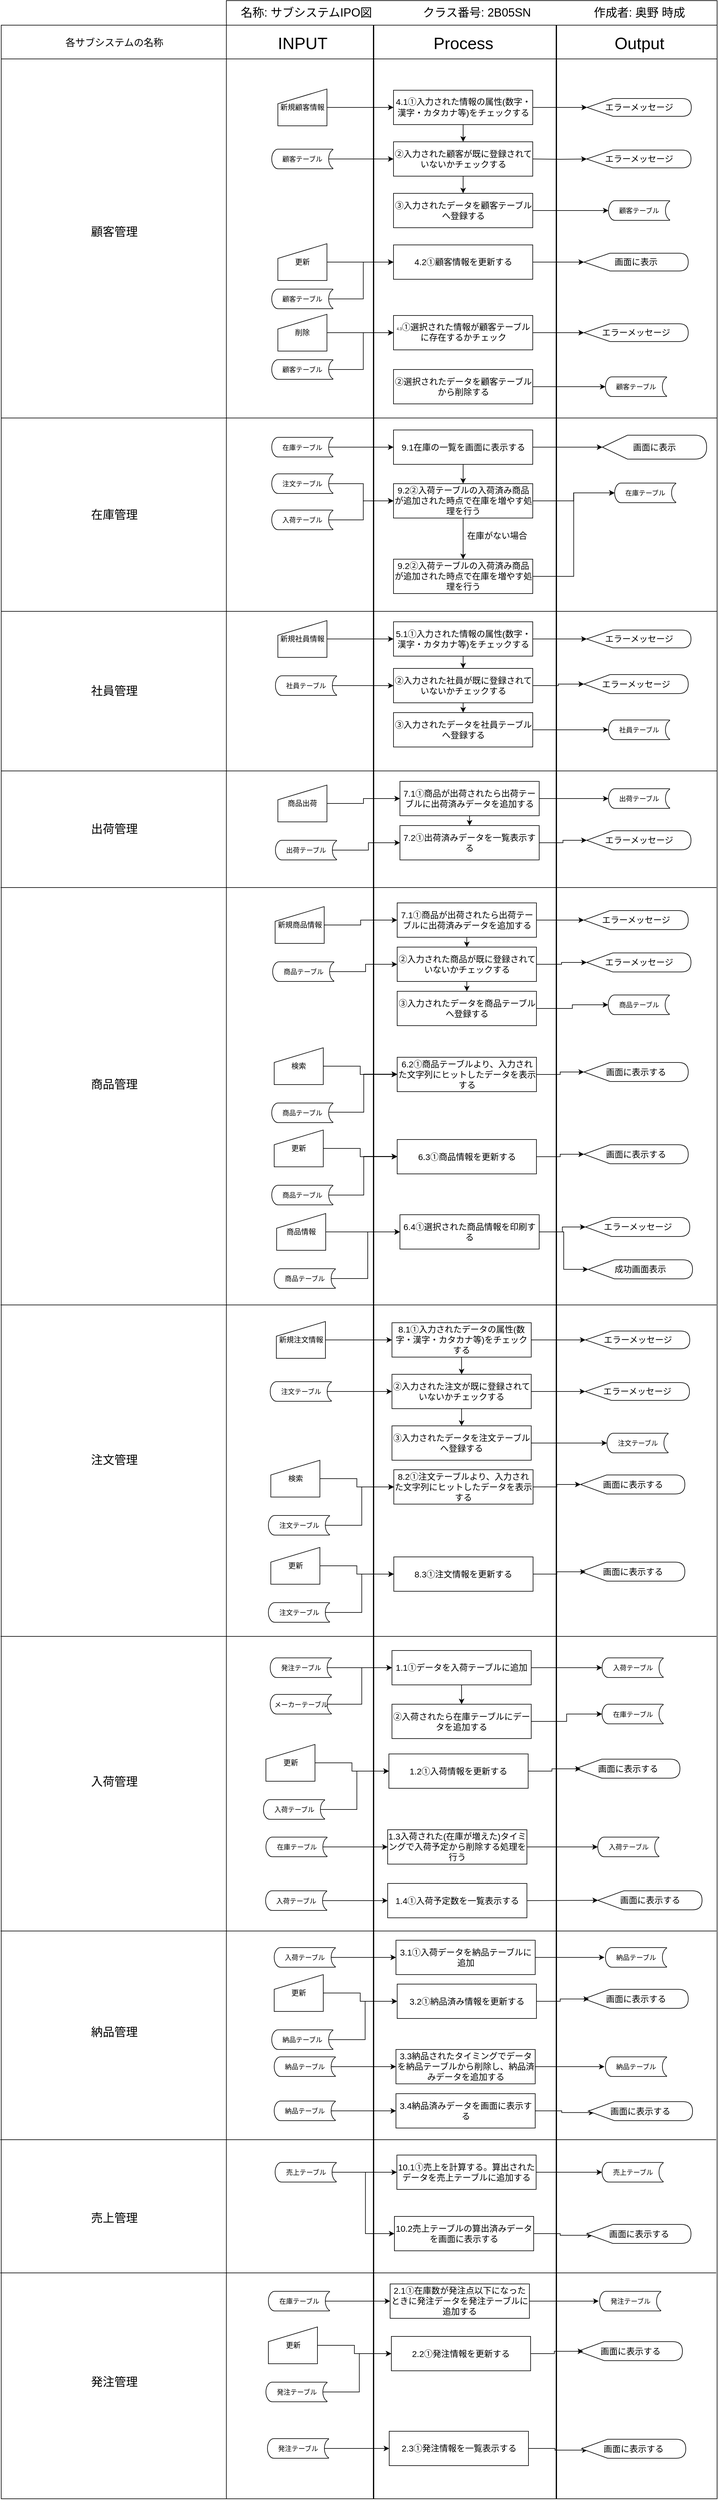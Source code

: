 <mxfile version="12.1.0" type="device" pages="1"><diagram id="VXHjjTuhJZQJTG685rip" name="ページ1"><mxGraphModel dx="2048" dy="710" grid="1" gridSize="10" guides="1" tooltips="1" connect="1" arrows="1" fold="1" page="1" pageScale="1" pageWidth="827" pageHeight="1169" math="0" shadow="0"><root><mxCell id="0"/><mxCell id="1" parent="0"/><mxCell id="fWbRjBM9fTeBl4cEjUH2-1" value="" style="rounded=0;whiteSpace=wrap;html=1;movable=0;fontStyle=1" vertex="1" parent="1"><mxGeometry x="27" y="20" width="800" height="4070" as="geometry"/></mxCell><mxCell id="fWbRjBM9fTeBl4cEjUH2-2" value="" style="rounded=0;whiteSpace=wrap;html=1;movable=0;" vertex="1" parent="1"><mxGeometry x="27" y="20" width="800" height="40" as="geometry"/></mxCell><mxCell id="fWbRjBM9fTeBl4cEjUH2-3" value="INPUT" style="text;html=1;resizable=0;autosize=1;align=center;verticalAlign=middle;points=[];fillColor=none;strokeColor=none;rounded=0;fontSize=27;movable=0;" vertex="1" parent="1"><mxGeometry x="126" y="80" width="50" height="20" as="geometry"/></mxCell><mxCell id="fWbRjBM9fTeBl4cEjUH2-4" value="Process" style="text;html=1;resizable=0;autosize=1;align=center;verticalAlign=middle;points=[];fillColor=none;strokeColor=none;rounded=0;fontSize=27;movable=0;" vertex="1" parent="1"><mxGeometry x="358" y="70" width="110" height="40" as="geometry"/></mxCell><mxCell id="fWbRjBM9fTeBl4cEjUH2-5" value="Output" style="text;html=1;resizable=0;autosize=1;align=center;verticalAlign=middle;points=[];fillColor=none;strokeColor=none;rounded=0;fontSize=27;movable=0;" vertex="1" parent="1"><mxGeometry x="650" y="70" width="100" height="40" as="geometry"/></mxCell><mxCell id="fWbRjBM9fTeBl4cEjUH2-7" value="" style="line;strokeWidth=2;direction=south;html=1;fontSize=27;movable=0;" vertex="1" parent="1"><mxGeometry x="262" y="60" width="10" height="4030" as="geometry"/></mxCell><mxCell id="fWbRjBM9fTeBl4cEjUH2-8" value="" style="line;strokeWidth=2;direction=south;html=1;fontSize=27;movable=0;" vertex="1" parent="1"><mxGeometry x="560" y="60" width="10" height="4030" as="geometry"/></mxCell><mxCell id="fWbRjBM9fTeBl4cEjUH2-9" value="作成者: 奥野 時成" style="text;html=1;resizable=0;autosize=1;align=center;verticalAlign=middle;points=[];fillColor=none;strokeColor=none;rounded=0;fontSize=19;movable=0;" vertex="1" parent="1"><mxGeometry x="585" y="20" width="230" height="40" as="geometry"/></mxCell><mxCell id="fWbRjBM9fTeBl4cEjUH2-10" value="名称: サブシステムIPO図" style="text;html=1;resizable=0;autosize=1;align=center;verticalAlign=middle;points=[];fillColor=none;strokeColor=none;rounded=0;fontSize=19;movable=0;" vertex="1" parent="1"><mxGeometry x="42" y="25" width="230" height="30" as="geometry"/></mxCell><mxCell id="fWbRjBM9fTeBl4cEjUH2-11" value="クラス番号: 2B05SN" style="text;html=1;resizable=0;autosize=1;align=center;verticalAlign=middle;points=[];fillColor=none;strokeColor=none;rounded=0;fontSize=19;movable=0;" vertex="1" parent="1"><mxGeometry x="340" y="25" width="190" height="30" as="geometry"/></mxCell><mxCell id="fWbRjBM9fTeBl4cEjUH2-14" value="" style="rounded=0;whiteSpace=wrap;html=1;fontSize=19;movable=0;" vertex="1" parent="1"><mxGeometry x="-340" y="115" width="367" height="3975" as="geometry"/></mxCell><mxCell id="fWbRjBM9fTeBl4cEjUH2-18" value="" style="line;strokeWidth=1;html=1;fontSize=6;movable=0;" vertex="1" parent="1"><mxGeometry x="-340" y="695" width="1167" height="10" as="geometry"/></mxCell><mxCell id="fWbRjBM9fTeBl4cEjUH2-20" value="" style="rounded=0;whiteSpace=wrap;html=1;strokeWidth=1;fontSize=6;movable=0;" vertex="1" parent="1"><mxGeometry x="-340" y="60" width="367" height="55" as="geometry"/></mxCell><mxCell id="fWbRjBM9fTeBl4cEjUH2-21" value="&lt;font style=&quot;font-size: 16px&quot;&gt;各サブシステムの名称&lt;/font&gt;" style="text;html=1;resizable=0;autosize=1;align=center;verticalAlign=middle;points=[];fillColor=none;strokeColor=none;rounded=0;fontSize=6;movable=0;" vertex="1" parent="1"><mxGeometry x="-246.5" y="77.5" width="180" height="20" as="geometry"/></mxCell><mxCell id="fWbRjBM9fTeBl4cEjUH2-22" value="" style="line;strokeWidth=1;html=1;fontSize=6;movable=0;" vertex="1" parent="1"><mxGeometry x="20" y="110" width="807" height="10" as="geometry"/></mxCell><mxCell id="fWbRjBM9fTeBl4cEjUH2-25" value="&lt;font style=&quot;font-size: 19px&quot;&gt;顧客管理&lt;/font&gt;" style="text;html=1;resizable=0;autosize=1;align=center;verticalAlign=middle;points=[];fillColor=none;strokeColor=none;rounded=0;fontSize=6;movable=0;" vertex="1" parent="1"><mxGeometry x="-201.5" y="386.5" width="90" height="20" as="geometry"/></mxCell><mxCell id="fWbRjBM9fTeBl4cEjUH2-38" value="" style="edgeStyle=orthogonalEdgeStyle;rounded=0;orthogonalLoop=1;jettySize=auto;html=1;fontSize=6;exitX=1;exitY=0.5;exitDx=0;exitDy=0;movable=0;" edge="1" parent="1" source="fWbRjBM9fTeBl4cEjUH2-39" target="fWbRjBM9fTeBl4cEjUH2-37"><mxGeometry relative="1" as="geometry"><mxPoint x="538" y="194" as="sourcePoint"/></mxGeometry></mxCell><mxCell id="fWbRjBM9fTeBl4cEjUH2-36" value="" style="edgeStyle=orthogonalEdgeStyle;rounded=0;orthogonalLoop=1;jettySize=auto;html=1;fontSize=6;entryX=0;entryY=0.5;entryDx=0;entryDy=0;movable=0;" edge="1" parent="1" source="fWbRjBM9fTeBl4cEjUH2-35" target="fWbRjBM9fTeBl4cEjUH2-39"><mxGeometry relative="1" as="geometry"><mxPoint x="288" y="194" as="targetPoint"/></mxGeometry></mxCell><mxCell id="fWbRjBM9fTeBl4cEjUH2-35" value="&lt;font style=&quot;font-size: 12px&quot;&gt;新規顧客情報&lt;/font&gt;" style="shape=manualInput;whiteSpace=wrap;html=1;strokeWidth=1;fontSize=6;align=center;size=24;movable=0;" vertex="1" parent="1"><mxGeometry x="111" y="164" width="80" height="60" as="geometry"/></mxCell><mxCell id="fWbRjBM9fTeBl4cEjUH2-37" value="&lt;font style=&quot;font-size: 14px&quot;&gt;エラーメッセージ&lt;/font&gt;" style="shape=display;whiteSpace=wrap;html=1;strokeWidth=1;fontSize=6;align=center;movable=0;" vertex="1" parent="1"><mxGeometry x="615" y="179.5" width="170" height="29" as="geometry"/></mxCell><mxCell id="fWbRjBM9fTeBl4cEjUH2-41" value="" style="edgeStyle=orthogonalEdgeStyle;rounded=0;orthogonalLoop=1;jettySize=auto;html=1;fontSize=6;movable=0;" edge="1" parent="1" source="fWbRjBM9fTeBl4cEjUH2-39" target="fWbRjBM9fTeBl4cEjUH2-40"><mxGeometry relative="1" as="geometry"/></mxCell><UserObject label="&lt;span lang=&quot;EN-US&quot; style=&quot;font-size: 14px&quot;&gt;4.1&lt;/span&gt;&lt;span style=&quot;font-size: 14px ; font-family: &amp;#34;ｍｓ 明朝&amp;#34; , serif&quot;&gt;①入力された情報の属性&lt;/span&gt;&lt;span lang=&quot;EN-US&quot; style=&quot;font-size: 14px&quot;&gt;(&lt;/span&gt;&lt;span style=&quot;font-size: 14px ; font-family: &amp;#34;ｍｓ 明朝&amp;#34; , serif&quot;&gt;数字・漢字・カタカナ等&lt;/span&gt;&lt;span lang=&quot;EN-US&quot; style=&quot;font-size: 14px&quot;&gt;)&lt;/span&gt;&lt;span style=&quot;font-size: 14px ; font-family: &amp;#34;ｍｓ 明朝&amp;#34; , serif&quot;&gt;をチェックする&lt;/span&gt;" treeRoot="1" id="fWbRjBM9fTeBl4cEjUH2-39"><mxCell style="whiteSpace=wrap;html=1;align=center;treeFolding=1;treeMoving=1;container=1;recursiveResize=0;strokeWidth=1;fontSize=6;movable=0;" vertex="1" parent="1"><mxGeometry x="299.5" y="166" width="227" height="56" as="geometry"/></mxCell></UserObject><mxCell id="fWbRjBM9fTeBl4cEjUH2-54" style="edgeStyle=orthogonalEdgeStyle;rounded=0;orthogonalLoop=1;jettySize=auto;html=1;exitX=0.5;exitY=1;exitDx=0;exitDy=0;entryX=0.5;entryY=0;entryDx=0;entryDy=0;fontSize=6;movable=0;" edge="1" parent="1" source="fWbRjBM9fTeBl4cEjUH2-40" target="fWbRjBM9fTeBl4cEjUH2-53"><mxGeometry relative="1" as="geometry"/></mxCell><UserObject label="&lt;p class=&quot;MsoNormal&quot; align=&quot;center&quot;&gt;&lt;span style=&quot;font-family: &amp;#34;ｍｓ 明朝&amp;#34; , &amp;#34;serif&amp;#34;&quot;&gt;&lt;font style=&quot;font-size: 14px&quot;&gt;②入力された顧客が既に登録されていないかチェックする&lt;/font&gt;&lt;/span&gt;&lt;span lang=&quot;EN-US&quot;&gt;&lt;/span&gt;&lt;/p&gt;" treeRoot="1" id="fWbRjBM9fTeBl4cEjUH2-40"><mxCell style="whiteSpace=wrap;html=1;align=center;treeFolding=1;treeMoving=1;container=1;recursiveResize=0;strokeWidth=1;fontSize=6;movable=0;" vertex="1" parent="1"><mxGeometry x="299.5" y="250" width="227" height="56" as="geometry"/></mxCell></UserObject><mxCell id="fWbRjBM9fTeBl4cEjUH2-50" value="" style="edgeStyle=orthogonalEdgeStyle;rounded=0;orthogonalLoop=1;jettySize=auto;html=1;fontSize=6;entryX=0;entryY=0.5;entryDx=0;entryDy=0;exitX=0.93;exitY=0.5;exitDx=0;exitDy=0;exitPerimeter=0;movable=0;" edge="1" parent="1" source="fWbRjBM9fTeBl4cEjUH2-48" target="fWbRjBM9fTeBl4cEjUH2-40"><mxGeometry relative="1" as="geometry"><mxPoint x="281" y="278" as="targetPoint"/></mxGeometry></mxCell><mxCell id="fWbRjBM9fTeBl4cEjUH2-48" value="&lt;font style=&quot;font-size: 11px&quot;&gt;顧客テーブル&lt;/font&gt;" style="strokeWidth=1;html=1;shape=mxgraph.flowchart.stored_data;whiteSpace=wrap;fontSize=6;align=center;movable=0;" vertex="1" parent="1"><mxGeometry x="101" y="262" width="100" height="32" as="geometry"/></mxCell><mxCell id="fWbRjBM9fTeBl4cEjUH2-51" value="" style="edgeStyle=orthogonalEdgeStyle;rounded=0;orthogonalLoop=1;jettySize=auto;html=1;fontSize=6;entryX=0;entryY=0.5;entryDx=0;entryDy=0;entryPerimeter=0;movable=0;" edge="1" parent="1" target="fWbRjBM9fTeBl4cEjUH2-52"><mxGeometry relative="1" as="geometry"><mxPoint x="527" y="278" as="sourcePoint"/></mxGeometry></mxCell><mxCell id="fWbRjBM9fTeBl4cEjUH2-52" value="&lt;font style=&quot;font-size: 14px&quot;&gt;エラーメッセージ&lt;/font&gt;" style="shape=display;whiteSpace=wrap;html=1;strokeWidth=1;fontSize=6;align=center;movable=0;" vertex="1" parent="1"><mxGeometry x="614.5" y="263.5" width="170" height="29" as="geometry"/></mxCell><mxCell id="fWbRjBM9fTeBl4cEjUH2-56" style="edgeStyle=orthogonalEdgeStyle;rounded=0;orthogonalLoop=1;jettySize=auto;html=1;exitX=1;exitY=0.5;exitDx=0;exitDy=0;entryX=0;entryY=0.5;entryDx=0;entryDy=0;entryPerimeter=0;fontSize=6;movable=0;" edge="1" parent="1" source="fWbRjBM9fTeBl4cEjUH2-53" target="fWbRjBM9fTeBl4cEjUH2-55"><mxGeometry relative="1" as="geometry"/></mxCell><UserObject label="&lt;p class=&quot;MsoNormal&quot; align=&quot;center&quot;&gt;&lt;span style=&quot;font-family: &amp;#34;ｍｓ 明朝&amp;#34; , &amp;#34;serif&amp;#34;&quot;&gt;&lt;font style=&quot;font-size: 14px&quot;&gt;③入力されたデータを顧客テーブルへ登録する&lt;/font&gt;&lt;/span&gt;&lt;span lang=&quot;EN-US&quot;&gt;&lt;/span&gt;&lt;/p&gt;" treeRoot="1" id="fWbRjBM9fTeBl4cEjUH2-53"><mxCell style="whiteSpace=wrap;html=1;align=center;treeFolding=1;treeMoving=1;container=1;recursiveResize=0;strokeWidth=1;fontSize=6;movable=0;" vertex="1" parent="1"><mxGeometry x="299.5" y="334" width="227" height="56" as="geometry"/></mxCell></UserObject><mxCell id="fWbRjBM9fTeBl4cEjUH2-55" value="&lt;font style=&quot;font-size: 11px&quot;&gt;顧客テーブル&lt;/font&gt;" style="strokeWidth=1;html=1;shape=mxgraph.flowchart.stored_data;whiteSpace=wrap;fontSize=6;align=center;movable=0;" vertex="1" parent="1"><mxGeometry x="650" y="346" width="100" height="32" as="geometry"/></mxCell><mxCell id="fWbRjBM9fTeBl4cEjUH2-66" style="edgeStyle=orthogonalEdgeStyle;rounded=0;orthogonalLoop=1;jettySize=auto;html=1;exitX=1;exitY=0.5;exitDx=0;exitDy=0;entryX=0;entryY=0.5;entryDx=0;entryDy=0;fontSize=6;movable=0;" edge="1" parent="1" source="fWbRjBM9fTeBl4cEjUH2-64" target="fWbRjBM9fTeBl4cEjUH2-65"><mxGeometry relative="1" as="geometry"/></mxCell><mxCell id="fWbRjBM9fTeBl4cEjUH2-64" value="&lt;span style=&quot;font-size: 12px&quot;&gt;更新&lt;/span&gt;" style="shape=manualInput;whiteSpace=wrap;html=1;strokeWidth=1;fontSize=6;align=center;size=24;movable=0;" vertex="1" parent="1"><mxGeometry x="111" y="416" width="80" height="60" as="geometry"/></mxCell><mxCell id="fWbRjBM9fTeBl4cEjUH2-70" style="edgeStyle=orthogonalEdgeStyle;rounded=0;orthogonalLoop=1;jettySize=auto;html=1;exitX=1;exitY=0.5;exitDx=0;exitDy=0;entryX=0;entryY=0.5;entryDx=0;entryDy=0;entryPerimeter=0;fontSize=6;movable=0;" edge="1" parent="1" source="fWbRjBM9fTeBl4cEjUH2-65" target="fWbRjBM9fTeBl4cEjUH2-69"><mxGeometry relative="1" as="geometry"/></mxCell><UserObject label="&lt;p class=&quot;MsoNormal&quot; align=&quot;center&quot; style=&quot;font-size: 14px&quot;&gt;&lt;span lang=&quot;EN-US&quot;&gt;4.2&lt;/span&gt;&lt;span style=&quot;font-family: &amp;#34;ｍｓ 明朝&amp;#34; , &amp;#34;serif&amp;#34;&quot;&gt;①顧客情報を更新する&lt;/span&gt;&lt;span lang=&quot;EN-US&quot;&gt;&lt;/span&gt;&lt;/p&gt;" treeRoot="1" id="fWbRjBM9fTeBl4cEjUH2-65"><mxCell style="whiteSpace=wrap;html=1;align=center;treeFolding=1;treeMoving=1;container=1;recursiveResize=0;strokeWidth=1;fontSize=6;movable=0;" vertex="1" parent="1"><mxGeometry x="299.5" y="418" width="227" height="56" as="geometry"/></mxCell></UserObject><mxCell id="fWbRjBM9fTeBl4cEjUH2-68" style="edgeStyle=orthogonalEdgeStyle;rounded=0;orthogonalLoop=1;jettySize=auto;html=1;exitX=0.93;exitY=0.5;exitDx=0;exitDy=0;exitPerimeter=0;entryX=0;entryY=0.5;entryDx=0;entryDy=0;fontSize=6;movable=0;" edge="1" parent="1" source="fWbRjBM9fTeBl4cEjUH2-67" target="fWbRjBM9fTeBl4cEjUH2-65"><mxGeometry relative="1" as="geometry"/></mxCell><mxCell id="fWbRjBM9fTeBl4cEjUH2-67" value="&lt;font style=&quot;font-size: 11px&quot;&gt;顧客テーブル&lt;/font&gt;" style="strokeWidth=1;html=1;shape=mxgraph.flowchart.stored_data;whiteSpace=wrap;fontSize=6;align=center;movable=0;" vertex="1" parent="1"><mxGeometry x="101" y="490" width="100" height="32" as="geometry"/></mxCell><mxCell id="fWbRjBM9fTeBl4cEjUH2-69" value="&lt;font style=&quot;font-size: 14px&quot;&gt;画面に表示&lt;/font&gt;" style="shape=display;whiteSpace=wrap;html=1;strokeWidth=1;fontSize=6;align=center;movable=0;" vertex="1" parent="1"><mxGeometry x="610" y="431.5" width="170" height="29" as="geometry"/></mxCell><mxCell id="fWbRjBM9fTeBl4cEjUH2-72" style="edgeStyle=orthogonalEdgeStyle;rounded=0;orthogonalLoop=1;jettySize=auto;html=1;exitX=1;exitY=0.5;exitDx=0;exitDy=0;entryX=0;entryY=0.5;entryDx=0;entryDy=0;fontSize=6;movable=0;" edge="1" parent="1" source="fWbRjBM9fTeBl4cEjUH2-73" target="fWbRjBM9fTeBl4cEjUH2-75"><mxGeometry relative="1" as="geometry"/></mxCell><mxCell id="fWbRjBM9fTeBl4cEjUH2-73" value="&lt;span style=&quot;font-size: 12px&quot;&gt;削除&lt;/span&gt;" style="shape=manualInput;whiteSpace=wrap;html=1;strokeWidth=1;fontSize=6;align=center;size=24;movable=0;" vertex="1" parent="1"><mxGeometry x="111" y="531" width="80" height="60" as="geometry"/></mxCell><mxCell id="fWbRjBM9fTeBl4cEjUH2-74" style="edgeStyle=orthogonalEdgeStyle;rounded=0;orthogonalLoop=1;jettySize=auto;html=1;exitX=1;exitY=0.5;exitDx=0;exitDy=0;entryX=0;entryY=0.5;entryDx=0;entryDy=0;entryPerimeter=0;fontSize=6;movable=0;" edge="1" parent="1" source="fWbRjBM9fTeBl4cEjUH2-75" target="fWbRjBM9fTeBl4cEjUH2-78"><mxGeometry relative="1" as="geometry"/></mxCell><UserObject label="&lt;p class=&quot;MsoNormal&quot; align=&quot;center&quot;&gt;&lt;span lang=&quot;EN-US&quot;&gt;4.3&lt;/span&gt;&lt;span style=&quot;font-family: &amp;#34;ｍｓ 明朝&amp;#34; , serif ; font-size: 14px&quot;&gt;①選択された情報が顧客テーブルに存在するかチェック&lt;/span&gt;&lt;span lang=&quot;EN-US&quot;&gt;&lt;/span&gt;&lt;/p&gt;" treeRoot="1" id="fWbRjBM9fTeBl4cEjUH2-75"><mxCell style="whiteSpace=wrap;html=1;align=center;treeFolding=1;treeMoving=1;container=1;recursiveResize=0;strokeWidth=1;fontSize=6;movable=0;" vertex="1" parent="1"><mxGeometry x="299.5" y="533" width="227" height="56" as="geometry"/></mxCell></UserObject><mxCell id="fWbRjBM9fTeBl4cEjUH2-76" style="edgeStyle=orthogonalEdgeStyle;rounded=0;orthogonalLoop=1;jettySize=auto;html=1;exitX=0.93;exitY=0.5;exitDx=0;exitDy=0;exitPerimeter=0;entryX=0;entryY=0.5;entryDx=0;entryDy=0;fontSize=6;movable=0;" edge="1" parent="1" source="fWbRjBM9fTeBl4cEjUH2-77" target="fWbRjBM9fTeBl4cEjUH2-75"><mxGeometry relative="1" as="geometry"/></mxCell><mxCell id="fWbRjBM9fTeBl4cEjUH2-77" value="&lt;font style=&quot;font-size: 11px&quot;&gt;顧客テーブル&lt;/font&gt;" style="strokeWidth=1;html=1;shape=mxgraph.flowchart.stored_data;whiteSpace=wrap;fontSize=6;align=center;movable=0;" vertex="1" parent="1"><mxGeometry x="101" y="605" width="100" height="32" as="geometry"/></mxCell><mxCell id="fWbRjBM9fTeBl4cEjUH2-78" value="&lt;font style=&quot;font-size: 14px&quot;&gt;エラーメッセージ&lt;/font&gt;" style="shape=display;whiteSpace=wrap;html=1;strokeWidth=1;fontSize=6;align=center;movable=0;" vertex="1" parent="1"><mxGeometry x="610" y="546.5" width="170" height="29" as="geometry"/></mxCell><mxCell id="fWbRjBM9fTeBl4cEjUH2-82" style="edgeStyle=orthogonalEdgeStyle;rounded=0;orthogonalLoop=1;jettySize=auto;html=1;exitX=1;exitY=0.5;exitDx=0;exitDy=0;entryX=0;entryY=0.5;entryDx=0;entryDy=0;entryPerimeter=0;fontSize=6;movable=0;" edge="1" parent="1" source="fWbRjBM9fTeBl4cEjUH2-79" target="fWbRjBM9fTeBl4cEjUH2-81"><mxGeometry relative="1" as="geometry"/></mxCell><UserObject label="&lt;p class=&quot;MsoNormal&quot; align=&quot;center&quot;&gt;&lt;span style=&quot;font-family: &amp;#34;ｍｓ 明朝&amp;#34; , &amp;#34;serif&amp;#34;&quot;&gt;&lt;font style=&quot;font-size: 14px&quot;&gt;②選択されたデータを顧客テーブルから削除する&lt;/font&gt;&lt;/span&gt;&lt;span lang=&quot;EN-US&quot;&gt;&lt;/span&gt;&lt;/p&gt;" treeRoot="1" id="fWbRjBM9fTeBl4cEjUH2-79"><mxCell style="whiteSpace=wrap;html=1;align=center;treeFolding=1;treeMoving=1;container=1;recursiveResize=0;strokeWidth=1;fontSize=6;movable=0;" vertex="1" parent="1"><mxGeometry x="299.5" y="621" width="227" height="56" as="geometry"/></mxCell></UserObject><mxCell id="fWbRjBM9fTeBl4cEjUH2-81" value="&lt;font style=&quot;font-size: 11px&quot;&gt;顧客テーブル&lt;/font&gt;" style="strokeWidth=1;html=1;shape=mxgraph.flowchart.stored_data;whiteSpace=wrap;fontSize=6;align=center;movable=0;" vertex="1" parent="1"><mxGeometry x="645" y="633" width="100" height="32" as="geometry"/></mxCell><mxCell id="fWbRjBM9fTeBl4cEjUH2-84" value="&lt;font style=&quot;font-size: 19px&quot;&gt;在庫管理&lt;/font&gt;" style="text;html=1;resizable=0;autosize=1;align=center;verticalAlign=middle;points=[];fillColor=none;strokeColor=none;rounded=0;fontSize=6;movable=0;" vertex="1" parent="1"><mxGeometry x="-201.5" y="847.5" width="90" height="20" as="geometry"/></mxCell><mxCell id="fWbRjBM9fTeBl4cEjUH2-87" style="edgeStyle=orthogonalEdgeStyle;rounded=0;orthogonalLoop=1;jettySize=auto;html=1;exitX=0.93;exitY=0.5;exitDx=0;exitDy=0;exitPerimeter=0;entryX=0;entryY=0.5;entryDx=0;entryDy=0;fontSize=6;movable=0;" edge="1" parent="1" source="fWbRjBM9fTeBl4cEjUH2-85" target="fWbRjBM9fTeBl4cEjUH2-86"><mxGeometry relative="1" as="geometry"/></mxCell><mxCell id="fWbRjBM9fTeBl4cEjUH2-85" value="&lt;font style=&quot;font-size: 11px&quot;&gt;在庫テーブル&lt;/font&gt;" style="strokeWidth=1;html=1;shape=mxgraph.flowchart.stored_data;whiteSpace=wrap;fontSize=6;align=center;movable=0;" vertex="1" parent="1"><mxGeometry x="101" y="731.5" width="100" height="32" as="geometry"/></mxCell><mxCell id="fWbRjBM9fTeBl4cEjUH2-89" style="edgeStyle=orthogonalEdgeStyle;rounded=0;orthogonalLoop=1;jettySize=auto;html=1;exitX=1;exitY=0.5;exitDx=0;exitDy=0;entryX=0;entryY=0.5;entryDx=0;entryDy=0;entryPerimeter=0;fontSize=6;movable=0;" edge="1" parent="1" source="fWbRjBM9fTeBl4cEjUH2-86" target="fWbRjBM9fTeBl4cEjUH2-88"><mxGeometry relative="1" as="geometry"/></mxCell><mxCell id="fWbRjBM9fTeBl4cEjUH2-96" style="edgeStyle=orthogonalEdgeStyle;rounded=0;orthogonalLoop=1;jettySize=auto;html=1;exitX=0.5;exitY=1;exitDx=0;exitDy=0;entryX=0.5;entryY=0;entryDx=0;entryDy=0;fontSize=6;movable=0;" edge="1" parent="1" source="fWbRjBM9fTeBl4cEjUH2-86" target="fWbRjBM9fTeBl4cEjUH2-94"><mxGeometry relative="1" as="geometry"/></mxCell><UserObject label="&lt;p class=&quot;MsoNormal&quot; align=&quot;center&quot; style=&quot;font-size: 14px&quot;&gt;&lt;span lang=&quot;EN-US&quot;&gt;9.1&lt;/span&gt;&lt;span style=&quot;font-family: &amp;#34;ｍｓ 明朝&amp;#34; , &amp;#34;serif&amp;#34;&quot;&gt;在庫の一覧を画面に表示する&lt;/span&gt;&lt;span lang=&quot;EN-US&quot;&gt;&lt;/span&gt;&lt;/p&gt;" treeRoot="1" id="fWbRjBM9fTeBl4cEjUH2-86"><mxCell style="whiteSpace=wrap;html=1;align=center;treeFolding=1;treeMoving=1;container=1;recursiveResize=0;strokeWidth=1;fontSize=6;movable=0;" vertex="1" parent="1"><mxGeometry x="299.5" y="719.5" width="227" height="56" as="geometry"/></mxCell></UserObject><mxCell id="fWbRjBM9fTeBl4cEjUH2-88" value="&lt;font style=&quot;font-size: 14px&quot;&gt;画面に表示&lt;/font&gt;" style="shape=display;whiteSpace=wrap;html=1;strokeWidth=1;fontSize=6;align=center;size=0.241;movable=0;" vertex="1" parent="1"><mxGeometry x="640" y="728" width="170" height="39" as="geometry"/></mxCell><mxCell id="fWbRjBM9fTeBl4cEjUH2-101" style="edgeStyle=orthogonalEdgeStyle;rounded=0;orthogonalLoop=1;jettySize=auto;html=1;exitX=0.93;exitY=0.5;exitDx=0;exitDy=0;exitPerimeter=0;entryX=0;entryY=0.5;entryDx=0;entryDy=0;fontSize=6;movable=0;" edge="1" parent="1" source="fWbRjBM9fTeBl4cEjUH2-92" target="fWbRjBM9fTeBl4cEjUH2-94"><mxGeometry relative="1" as="geometry"/></mxCell><mxCell id="fWbRjBM9fTeBl4cEjUH2-92" value="&lt;font style=&quot;font-size: 11px&quot;&gt;注文テーブル&lt;/font&gt;" style="strokeWidth=1;html=1;shape=mxgraph.flowchart.stored_data;whiteSpace=wrap;fontSize=6;align=center;movable=0;" vertex="1" parent="1"><mxGeometry x="101" y="791" width="100" height="32" as="geometry"/></mxCell><mxCell id="fWbRjBM9fTeBl4cEjUH2-102" style="edgeStyle=orthogonalEdgeStyle;rounded=0;orthogonalLoop=1;jettySize=auto;html=1;exitX=0.93;exitY=0.5;exitDx=0;exitDy=0;exitPerimeter=0;fontSize=6;movable=0;" edge="1" parent="1" source="fWbRjBM9fTeBl4cEjUH2-93" target="fWbRjBM9fTeBl4cEjUH2-94"><mxGeometry relative="1" as="geometry"/></mxCell><mxCell id="fWbRjBM9fTeBl4cEjUH2-93" value="&lt;font style=&quot;font-size: 11px&quot;&gt;入荷テーブル&lt;/font&gt;" style="strokeWidth=1;html=1;shape=mxgraph.flowchart.stored_data;whiteSpace=wrap;fontSize=6;align=center;movable=0;" vertex="1" parent="1"><mxGeometry x="101" y="850" width="100" height="32" as="geometry"/></mxCell><mxCell id="fWbRjBM9fTeBl4cEjUH2-97" style="edgeStyle=orthogonalEdgeStyle;rounded=0;orthogonalLoop=1;jettySize=auto;html=1;exitX=0.5;exitY=1;exitDx=0;exitDy=0;entryX=0.5;entryY=0;entryDx=0;entryDy=0;fontSize=6;movable=0;" edge="1" parent="1" source="fWbRjBM9fTeBl4cEjUH2-94" target="fWbRjBM9fTeBl4cEjUH2-95"><mxGeometry relative="1" as="geometry"/></mxCell><mxCell id="fWbRjBM9fTeBl4cEjUH2-99" style="edgeStyle=orthogonalEdgeStyle;rounded=0;orthogonalLoop=1;jettySize=auto;html=1;exitX=1;exitY=0.5;exitDx=0;exitDy=0;entryX=0;entryY=0.5;entryDx=0;entryDy=0;entryPerimeter=0;fontSize=6;movable=0;" edge="1" parent="1" source="fWbRjBM9fTeBl4cEjUH2-94" target="fWbRjBM9fTeBl4cEjUH2-98"><mxGeometry relative="1" as="geometry"/></mxCell><UserObject label="&lt;p class=&quot;MsoNormal&quot; align=&quot;center&quot; style=&quot;font-size: 14px&quot;&gt;&lt;span lang=&quot;EN-US&quot;&gt;9.2&lt;/span&gt;&lt;span style=&quot;font-family: &amp;#34;ｍｓ 明朝&amp;#34; , &amp;#34;serif&amp;#34;&quot;&gt;②入荷テーブルの入荷済み商品が追加された時点で在庫を増やす処理を行う&lt;/span&gt;&lt;span lang=&quot;EN-US&quot;&gt;&lt;/span&gt;&lt;/p&gt;" treeRoot="1" id="fWbRjBM9fTeBl4cEjUH2-94"><mxCell style="whiteSpace=wrap;html=1;align=center;treeFolding=1;treeMoving=1;container=1;recursiveResize=0;strokeWidth=1;fontSize=6;movable=0;" vertex="1" parent="1"><mxGeometry x="299.5" y="807" width="227" height="56" as="geometry"/></mxCell></UserObject><mxCell id="fWbRjBM9fTeBl4cEjUH2-100" style="edgeStyle=orthogonalEdgeStyle;rounded=0;orthogonalLoop=1;jettySize=auto;html=1;exitX=1;exitY=0.5;exitDx=0;exitDy=0;entryX=0;entryY=0.5;entryDx=0;entryDy=0;entryPerimeter=0;fontSize=6;movable=0;" edge="1" parent="1" source="fWbRjBM9fTeBl4cEjUH2-95" target="fWbRjBM9fTeBl4cEjUH2-98"><mxGeometry relative="1" as="geometry"/></mxCell><UserObject label="&lt;p class=&quot;MsoNormal&quot; align=&quot;center&quot; style=&quot;font-size: 14px&quot;&gt;&lt;span lang=&quot;EN-US&quot;&gt;9.2&lt;/span&gt;&lt;span style=&quot;font-family: &amp;#34;ｍｓ 明朝&amp;#34; , &amp;#34;serif&amp;#34;&quot;&gt;②入荷テーブルの入荷済み商品が追加された時点で在庫を増やす処理を行う&lt;/span&gt;&lt;span lang=&quot;EN-US&quot;&gt;&lt;/span&gt;&lt;/p&gt;" treeRoot="1" id="fWbRjBM9fTeBl4cEjUH2-95"><mxCell style="whiteSpace=wrap;html=1;align=center;treeFolding=1;treeMoving=1;container=1;recursiveResize=0;strokeWidth=1;fontSize=6;movable=0;" vertex="1" parent="1"><mxGeometry x="299.5" y="930" width="227" height="56" as="geometry"/></mxCell></UserObject><mxCell id="fWbRjBM9fTeBl4cEjUH2-98" value="&lt;font style=&quot;font-size: 11px&quot;&gt;在庫テーブル&lt;/font&gt;" style="strokeWidth=1;html=1;shape=mxgraph.flowchart.stored_data;whiteSpace=wrap;fontSize=6;align=center;movable=0;" vertex="1" parent="1"><mxGeometry x="660" y="806" width="100" height="32" as="geometry"/></mxCell><mxCell id="fWbRjBM9fTeBl4cEjUH2-103" value="&lt;font style=&quot;font-size: 14px&quot;&gt;在庫がない場合&lt;/font&gt;" style="text;html=1;resizable=0;autosize=1;align=center;verticalAlign=middle;points=[];fillColor=none;strokeColor=none;rounded=0;fontSize=6;movable=0;" vertex="1" parent="1"><mxGeometry x="413" y="882" width="110" height="20" as="geometry"/></mxCell><mxCell id="fWbRjBM9fTeBl4cEjUH2-104" value="" style="line;strokeWidth=1;html=1;fontSize=6;movable=0;" vertex="1" parent="1"><mxGeometry x="-340" y="1010" width="1167" height="10" as="geometry"/></mxCell><mxCell id="fWbRjBM9fTeBl4cEjUH2-109" style="edgeStyle=orthogonalEdgeStyle;rounded=0;orthogonalLoop=1;jettySize=auto;html=1;exitX=1;exitY=0.5;exitDx=0;exitDy=0;entryX=0;entryY=0.5;entryDx=0;entryDy=0;fontSize=6;movable=0;" edge="1" parent="1" source="fWbRjBM9fTeBl4cEjUH2-105" target="fWbRjBM9fTeBl4cEjUH2-106"><mxGeometry relative="1" as="geometry"/></mxCell><mxCell id="fWbRjBM9fTeBl4cEjUH2-105" value="&lt;span style=&quot;font-size: 12px&quot;&gt;新規社員情報&lt;/span&gt;" style="shape=manualInput;whiteSpace=wrap;html=1;strokeWidth=1;fontSize=6;align=center;size=24;movable=0;" vertex="1" parent="1"><mxGeometry x="111" y="1030" width="80" height="60" as="geometry"/></mxCell><mxCell id="fWbRjBM9fTeBl4cEjUH2-108" style="edgeStyle=orthogonalEdgeStyle;rounded=0;orthogonalLoop=1;jettySize=auto;html=1;exitX=1;exitY=0.5;exitDx=0;exitDy=0;entryX=0;entryY=0.5;entryDx=0;entryDy=0;entryPerimeter=0;fontSize=6;movable=0;" edge="1" parent="1" source="fWbRjBM9fTeBl4cEjUH2-106" target="fWbRjBM9fTeBl4cEjUH2-107"><mxGeometry relative="1" as="geometry"/></mxCell><mxCell id="fWbRjBM9fTeBl4cEjUH2-118" style="edgeStyle=orthogonalEdgeStyle;rounded=0;orthogonalLoop=1;jettySize=auto;html=1;exitX=0.5;exitY=1;exitDx=0;exitDy=0;entryX=0.5;entryY=0;entryDx=0;entryDy=0;fontSize=6;movable=0;" edge="1" parent="1" source="fWbRjBM9fTeBl4cEjUH2-106" target="fWbRjBM9fTeBl4cEjUH2-111"><mxGeometry relative="1" as="geometry"/></mxCell><UserObject label="&lt;p class=&quot;MsoNormal&quot; align=&quot;center&quot; style=&quot;font-size: 14px&quot;&gt;&lt;span lang=&quot;EN-US&quot;&gt;5.1&lt;/span&gt;&lt;span style=&quot;font-family: &amp;#34;ｍｓ 明朝&amp;#34; , &amp;#34;serif&amp;#34;&quot;&gt;①入力された情報の属性&lt;/span&gt;&lt;span lang=&quot;EN-US&quot;&gt;(&lt;/span&gt;&lt;span style=&quot;font-family: &amp;#34;ｍｓ 明朝&amp;#34; , &amp;#34;serif&amp;#34;&quot;&gt;数字・漢字・カタカナ等&lt;/span&gt;&lt;span lang=&quot;EN-US&quot;&gt;)&lt;/span&gt;&lt;span style=&quot;font-family: &amp;#34;ｍｓ 明朝&amp;#34; , &amp;#34;serif&amp;#34;&quot;&gt;をチェックする&lt;/span&gt;&lt;span lang=&quot;EN-US&quot;&gt;&lt;/span&gt;&lt;/p&gt;" treeRoot="1" id="fWbRjBM9fTeBl4cEjUH2-106"><mxCell style="whiteSpace=wrap;html=1;align=center;treeFolding=1;treeMoving=1;container=1;recursiveResize=0;strokeWidth=1;fontSize=6;movable=0;" vertex="1" parent="1"><mxGeometry x="299.5" y="1032" width="227" height="56" as="geometry"/></mxCell></UserObject><mxCell id="fWbRjBM9fTeBl4cEjUH2-107" value="&lt;font style=&quot;font-size: 14px&quot;&gt;エラーメッセージ&lt;/font&gt;" style="shape=display;whiteSpace=wrap;html=1;strokeWidth=1;fontSize=6;align=center;movable=0;" vertex="1" parent="1"><mxGeometry x="614.5" y="1045.5" width="170" height="29" as="geometry"/></mxCell><mxCell id="fWbRjBM9fTeBl4cEjUH2-116" style="edgeStyle=orthogonalEdgeStyle;rounded=0;orthogonalLoop=1;jettySize=auto;html=1;exitX=0.93;exitY=0.5;exitDx=0;exitDy=0;exitPerimeter=0;entryX=0;entryY=0.5;entryDx=0;entryDy=0;fontSize=6;movable=0;" edge="1" parent="1" source="fWbRjBM9fTeBl4cEjUH2-110" target="fWbRjBM9fTeBl4cEjUH2-111"><mxGeometry relative="1" as="geometry"/></mxCell><mxCell id="fWbRjBM9fTeBl4cEjUH2-110" value="&lt;font style=&quot;font-size: 11px&quot;&gt;社員テーブル&lt;/font&gt;" style="strokeWidth=1;html=1;shape=mxgraph.flowchart.stored_data;whiteSpace=wrap;fontSize=6;align=center;movable=0;" vertex="1" parent="1"><mxGeometry x="107" y="1120" width="100" height="32" as="geometry"/></mxCell><mxCell id="fWbRjBM9fTeBl4cEjUH2-117" style="edgeStyle=orthogonalEdgeStyle;rounded=0;orthogonalLoop=1;jettySize=auto;html=1;exitX=1;exitY=0.5;exitDx=0;exitDy=0;entryX=0;entryY=0.5;entryDx=0;entryDy=0;entryPerimeter=0;fontSize=6;movable=0;" edge="1" parent="1" source="fWbRjBM9fTeBl4cEjUH2-111" target="fWbRjBM9fTeBl4cEjUH2-115"><mxGeometry relative="1" as="geometry"/></mxCell><mxCell id="fWbRjBM9fTeBl4cEjUH2-119" style="edgeStyle=orthogonalEdgeStyle;rounded=0;orthogonalLoop=1;jettySize=auto;html=1;exitX=0.5;exitY=1;exitDx=0;exitDy=0;entryX=0.5;entryY=0;entryDx=0;entryDy=0;fontSize=6;movable=0;" edge="1" parent="1" source="fWbRjBM9fTeBl4cEjUH2-111" target="fWbRjBM9fTeBl4cEjUH2-112"><mxGeometry relative="1" as="geometry"/></mxCell><UserObject label="&lt;p class=&quot;MsoNormal&quot; align=&quot;center&quot;&gt;&lt;span style=&quot;font-family: &amp;#34;ｍｓ 明朝&amp;#34; , &amp;#34;serif&amp;#34;&quot;&gt;&lt;font style=&quot;font-size: 14px&quot;&gt;②入力された社員が既に登録されていないかチェックする&lt;/font&gt;&lt;/span&gt;&lt;span lang=&quot;EN-US&quot;&gt;&lt;/span&gt;&lt;/p&gt;" treeRoot="1" id="fWbRjBM9fTeBl4cEjUH2-111"><mxCell style="whiteSpace=wrap;html=1;align=center;treeFolding=1;treeMoving=1;container=1;recursiveResize=0;strokeWidth=1;fontSize=6;movable=0;" vertex="1" parent="1"><mxGeometry x="299.5" y="1108" width="227" height="56" as="geometry"/></mxCell></UserObject><mxCell id="fWbRjBM9fTeBl4cEjUH2-120" style="edgeStyle=orthogonalEdgeStyle;rounded=0;orthogonalLoop=1;jettySize=auto;html=1;exitX=1;exitY=0.5;exitDx=0;exitDy=0;fontSize=6;movable=0;" edge="1" parent="1" source="fWbRjBM9fTeBl4cEjUH2-112" target="fWbRjBM9fTeBl4cEjUH2-114"><mxGeometry relative="1" as="geometry"/></mxCell><UserObject label="&lt;p class=&quot;MsoNormal&quot; align=&quot;center&quot;&gt;&lt;span style=&quot;font-family: &amp;#34;ｍｓ 明朝&amp;#34; , &amp;#34;serif&amp;#34;&quot;&gt;&lt;font style=&quot;font-size: 14px&quot;&gt;③入力されたデータを社員テーブルへ登録する&lt;/font&gt;&lt;/span&gt;&lt;span lang=&quot;EN-US&quot;&gt;&lt;/span&gt;&lt;/p&gt;" treeRoot="1" id="fWbRjBM9fTeBl4cEjUH2-112"><mxCell style="whiteSpace=wrap;html=1;align=center;treeFolding=1;treeMoving=1;container=1;recursiveResize=0;strokeWidth=1;fontSize=6;movable=0;" vertex="1" parent="1"><mxGeometry x="299.5" y="1180" width="227" height="56" as="geometry"/></mxCell></UserObject><mxCell id="fWbRjBM9fTeBl4cEjUH2-114" value="&lt;font style=&quot;font-size: 11px&quot;&gt;社員テーブル&lt;/font&gt;" style="strokeWidth=1;html=1;shape=mxgraph.flowchart.stored_data;whiteSpace=wrap;fontSize=6;align=center;movable=0;" vertex="1" parent="1"><mxGeometry x="650" y="1192" width="100" height="32" as="geometry"/></mxCell><mxCell id="fWbRjBM9fTeBl4cEjUH2-115" value="&lt;font style=&quot;font-size: 14px&quot;&gt;エラーメッセージ&lt;/font&gt;" style="shape=display;whiteSpace=wrap;html=1;strokeWidth=1;fontSize=6;align=center;movable=0;" vertex="1" parent="1"><mxGeometry x="610" y="1118" width="170" height="31" as="geometry"/></mxCell><mxCell id="fWbRjBM9fTeBl4cEjUH2-121" value="&lt;font style=&quot;font-size: 19px&quot;&gt;社員管理&lt;/font&gt;" style="text;html=1;resizable=0;autosize=1;align=center;verticalAlign=middle;points=[];fillColor=none;strokeColor=none;rounded=0;fontSize=6;movable=0;" vertex="1" parent="1"><mxGeometry x="-201.5" y="1135" width="90" height="20" as="geometry"/></mxCell><mxCell id="fWbRjBM9fTeBl4cEjUH2-122" value="" style="line;strokeWidth=1;html=1;fontSize=6;movable=0;" vertex="1" parent="1"><mxGeometry x="-340" y="1270" width="1167" height="10" as="geometry"/></mxCell><mxCell id="fWbRjBM9fTeBl4cEjUH2-123" value="&lt;font style=&quot;font-size: 19px&quot;&gt;出荷管理&lt;/font&gt;" style="text;html=1;resizable=0;autosize=1;align=center;verticalAlign=middle;points=[];fillColor=none;strokeColor=none;rounded=0;fontSize=6;movable=0;" vertex="1" parent="1"><mxGeometry x="-201.5" y="1360" width="90" height="20" as="geometry"/></mxCell><mxCell id="fWbRjBM9fTeBl4cEjUH2-130" style="edgeStyle=orthogonalEdgeStyle;rounded=0;orthogonalLoop=1;jettySize=auto;html=1;exitX=1;exitY=0.5;exitDx=0;exitDy=0;entryX=0;entryY=0.5;entryDx=0;entryDy=0;fontSize=6;movable=0;" edge="1" parent="1" source="fWbRjBM9fTeBl4cEjUH2-124" target="fWbRjBM9fTeBl4cEjUH2-128"><mxGeometry relative="1" as="geometry"/></mxCell><mxCell id="fWbRjBM9fTeBl4cEjUH2-124" value="&lt;span style=&quot;font-size: 12px&quot;&gt;商品出荷&lt;/span&gt;" style="shape=manualInput;whiteSpace=wrap;html=1;strokeWidth=1;fontSize=6;align=center;size=24;movable=0;" vertex="1" parent="1"><mxGeometry x="111" y="1298" width="80" height="60" as="geometry"/></mxCell><mxCell id="fWbRjBM9fTeBl4cEjUH2-131" style="edgeStyle=orthogonalEdgeStyle;rounded=0;orthogonalLoop=1;jettySize=auto;html=1;exitX=0.93;exitY=0.5;exitDx=0;exitDy=0;exitPerimeter=0;fontSize=6;entryX=0;entryY=0.5;entryDx=0;entryDy=0;movable=0;" edge="1" parent="1" source="fWbRjBM9fTeBl4cEjUH2-125" target="fWbRjBM9fTeBl4cEjUH2-129"><mxGeometry relative="1" as="geometry"/></mxCell><mxCell id="fWbRjBM9fTeBl4cEjUH2-125" value="&lt;font style=&quot;font-size: 11px&quot;&gt;出荷テーブル&lt;/font&gt;" style="strokeWidth=1;html=1;shape=mxgraph.flowchart.stored_data;whiteSpace=wrap;fontSize=6;align=center;movable=0;" vertex="1" parent="1"><mxGeometry x="107" y="1388" width="100" height="32" as="geometry"/></mxCell><mxCell id="fWbRjBM9fTeBl4cEjUH2-126" value="&lt;font style=&quot;font-size: 11px&quot;&gt;出荷テーブル&lt;/font&gt;" style="strokeWidth=1;html=1;shape=mxgraph.flowchart.stored_data;whiteSpace=wrap;fontSize=6;align=center;movable=0;" vertex="1" parent="1"><mxGeometry x="650" y="1304" width="100" height="32" as="geometry"/></mxCell><mxCell id="fWbRjBM9fTeBl4cEjUH2-127" value="&lt;font style=&quot;font-size: 14px&quot;&gt;エラーメッセージ&lt;/font&gt;" style="shape=display;whiteSpace=wrap;html=1;strokeWidth=1;fontSize=6;align=center;movable=0;" vertex="1" parent="1"><mxGeometry x="614.5" y="1372.5" width="170" height="31" as="geometry"/></mxCell><mxCell id="fWbRjBM9fTeBl4cEjUH2-132" style="edgeStyle=orthogonalEdgeStyle;rounded=0;orthogonalLoop=1;jettySize=auto;html=1;exitX=0.5;exitY=1;exitDx=0;exitDy=0;entryX=0.5;entryY=0;entryDx=0;entryDy=0;fontSize=6;movable=0;" edge="1" parent="1" source="fWbRjBM9fTeBl4cEjUH2-128" target="fWbRjBM9fTeBl4cEjUH2-129"><mxGeometry relative="1" as="geometry"/></mxCell><mxCell id="fWbRjBM9fTeBl4cEjUH2-133" style="edgeStyle=orthogonalEdgeStyle;rounded=0;orthogonalLoop=1;jettySize=auto;html=1;exitX=1;exitY=0.5;exitDx=0;exitDy=0;entryX=0;entryY=0.5;entryDx=0;entryDy=0;entryPerimeter=0;fontSize=6;movable=0;" edge="1" parent="1" source="fWbRjBM9fTeBl4cEjUH2-128" target="fWbRjBM9fTeBl4cEjUH2-126"><mxGeometry relative="1" as="geometry"/></mxCell><UserObject label="&lt;p class=&quot;MsoNormal&quot; align=&quot;center&quot; style=&quot;font-size: 14px&quot;&gt;&lt;span lang=&quot;EN-US&quot;&gt;7.1&lt;/span&gt;&lt;span style=&quot;font-family: &amp;#34;ｍｓ 明朝&amp;#34; , &amp;#34;serif&amp;#34;&quot;&gt;①商品が出荷されたら出荷テーブルに出荷済みデータを追加する&lt;/span&gt;&lt;span lang=&quot;EN-US&quot;&gt;&lt;/span&gt;&lt;/p&gt;" treeRoot="1" id="fWbRjBM9fTeBl4cEjUH2-128"><mxCell style="whiteSpace=wrap;html=1;align=center;treeFolding=1;treeMoving=1;container=1;recursiveResize=0;strokeWidth=1;fontSize=6;movable=0;" vertex="1" parent="1"><mxGeometry x="310" y="1292" width="227" height="56" as="geometry"/></mxCell></UserObject><mxCell id="fWbRjBM9fTeBl4cEjUH2-134" style="edgeStyle=orthogonalEdgeStyle;rounded=0;orthogonalLoop=1;jettySize=auto;html=1;exitX=1;exitY=0.5;exitDx=0;exitDy=0;entryX=0;entryY=0.5;entryDx=0;entryDy=0;entryPerimeter=0;fontSize=6;movable=0;" edge="1" parent="1" source="fWbRjBM9fTeBl4cEjUH2-129" target="fWbRjBM9fTeBl4cEjUH2-127"><mxGeometry relative="1" as="geometry"/></mxCell><UserObject label="&lt;p class=&quot;MsoNormal&quot; align=&quot;center&quot; style=&quot;font-size: 14px&quot;&gt;&lt;span lang=&quot;EN-US&quot;&gt;7.2&lt;/span&gt;&lt;span style=&quot;font-family: &amp;#34;ｍｓ 明朝&amp;#34; , &amp;#34;serif&amp;#34;&quot;&gt;①出荷済みデータを一覧表示する&lt;/span&gt;&lt;span lang=&quot;EN-US&quot;&gt;&lt;/span&gt;&lt;/p&gt;" treeRoot="1" id="fWbRjBM9fTeBl4cEjUH2-129"><mxCell style="whiteSpace=wrap;html=1;align=center;treeFolding=1;treeMoving=1;container=1;recursiveResize=0;strokeWidth=1;fontSize=6;movable=0;" vertex="1" parent="1"><mxGeometry x="310" y="1364" width="227" height="56" as="geometry"/></mxCell></UserObject><mxCell id="fWbRjBM9fTeBl4cEjUH2-136" value="" style="line;strokeWidth=1;html=1;fontSize=6;movable=0;" vertex="1" parent="1"><mxGeometry x="-341" y="1460" width="1167" height="10" as="geometry"/></mxCell><mxCell id="fWbRjBM9fTeBl4cEjUH2-137" value="&lt;font style=&quot;font-size: 19px&quot;&gt;商品管理&lt;/font&gt;" style="text;html=1;resizable=0;autosize=1;align=center;verticalAlign=middle;points=[];fillColor=none;strokeColor=none;rounded=0;fontSize=6;movable=0;" vertex="1" parent="1"><mxGeometry x="-201.5" y="1776" width="90" height="20" as="geometry"/></mxCell><mxCell id="fWbRjBM9fTeBl4cEjUH2-160" style="edgeStyle=orthogonalEdgeStyle;rounded=0;orthogonalLoop=1;jettySize=auto;html=1;exitX=1;exitY=0.5;exitDx=0;exitDy=0;entryX=0;entryY=0.5;entryDx=0;entryDy=0;fontSize=6;movable=0;" edge="1" parent="1" source="fWbRjBM9fTeBl4cEjUH2-152" target="fWbRjBM9fTeBl4cEjUH2-156"><mxGeometry relative="1" as="geometry"/></mxCell><mxCell id="fWbRjBM9fTeBl4cEjUH2-152" value="&lt;span style=&quot;font-size: 12px&quot;&gt;新規商品情報&lt;/span&gt;" style="shape=manualInput;whiteSpace=wrap;html=1;strokeWidth=1;fontSize=6;align=center;size=24;movable=0;" vertex="1" parent="1"><mxGeometry x="106.5" y="1496" width="80" height="60" as="geometry"/></mxCell><mxCell id="fWbRjBM9fTeBl4cEjUH2-163" style="edgeStyle=orthogonalEdgeStyle;rounded=0;orthogonalLoop=1;jettySize=auto;html=1;exitX=0.93;exitY=0.5;exitDx=0;exitDy=0;exitPerimeter=0;entryX=0;entryY=0.5;entryDx=0;entryDy=0;fontSize=6;movable=0;" edge="1" parent="1" source="fWbRjBM9fTeBl4cEjUH2-153" target="fWbRjBM9fTeBl4cEjUH2-157"><mxGeometry relative="1" as="geometry"/></mxCell><mxCell id="fWbRjBM9fTeBl4cEjUH2-153" value="&lt;span style=&quot;font-size: 11px&quot;&gt;商品テーブル&lt;/span&gt;" style="strokeWidth=1;html=1;shape=mxgraph.flowchart.stored_data;whiteSpace=wrap;fontSize=6;align=center;movable=0;" vertex="1" parent="1"><mxGeometry x="102.5" y="1586" width="100" height="32" as="geometry"/></mxCell><mxCell id="fWbRjBM9fTeBl4cEjUH2-154" value="&lt;font style=&quot;font-size: 11px&quot;&gt;商品テーブル&lt;/font&gt;" style="strokeWidth=1;html=1;shape=mxgraph.flowchart.stored_data;whiteSpace=wrap;fontSize=6;align=center;movable=0;" vertex="1" parent="1"><mxGeometry x="649.5" y="1640" width="100" height="32" as="geometry"/></mxCell><mxCell id="fWbRjBM9fTeBl4cEjUH2-155" value="&lt;font style=&quot;font-size: 14px&quot;&gt;エラーメッセージ&lt;/font&gt;" style="shape=display;whiteSpace=wrap;html=1;strokeWidth=1;fontSize=6;align=center;movable=0;" vertex="1" parent="1"><mxGeometry x="614.5" y="1571.5" width="170" height="31" as="geometry"/></mxCell><mxCell id="fWbRjBM9fTeBl4cEjUH2-161" style="edgeStyle=orthogonalEdgeStyle;rounded=0;orthogonalLoop=1;jettySize=auto;html=1;exitX=0.5;exitY=1;exitDx=0;exitDy=0;entryX=0.5;entryY=0;entryDx=0;entryDy=0;fontSize=6;movable=0;" edge="1" parent="1" source="fWbRjBM9fTeBl4cEjUH2-156" target="fWbRjBM9fTeBl4cEjUH2-157"><mxGeometry relative="1" as="geometry"/></mxCell><mxCell id="fWbRjBM9fTeBl4cEjUH2-164" style="edgeStyle=orthogonalEdgeStyle;rounded=0;orthogonalLoop=1;jettySize=auto;html=1;exitX=1;exitY=0.5;exitDx=0;exitDy=0;entryX=0;entryY=0.5;entryDx=0;entryDy=0;entryPerimeter=0;fontSize=6;movable=0;" edge="1" parent="1" source="fWbRjBM9fTeBl4cEjUH2-156" target="fWbRjBM9fTeBl4cEjUH2-158"><mxGeometry relative="1" as="geometry"/></mxCell><UserObject label="&lt;p class=&quot;MsoNormal&quot; align=&quot;center&quot; style=&quot;font-size: 14px&quot;&gt;&lt;span lang=&quot;EN-US&quot;&gt;7.1&lt;/span&gt;&lt;span style=&quot;font-family: &amp;#34;ｍｓ 明朝&amp;#34; , &amp;#34;serif&amp;#34;&quot;&gt;①商品が出荷されたら出荷テーブルに出荷済みデータを追加する&lt;/span&gt;&lt;span lang=&quot;EN-US&quot;&gt;&lt;/span&gt;&lt;/p&gt;" treeRoot="1" id="fWbRjBM9fTeBl4cEjUH2-156"><mxCell style="whiteSpace=wrap;html=1;align=center;treeFolding=1;treeMoving=1;container=1;recursiveResize=0;strokeWidth=1;fontSize=6;movable=0;" vertex="1" parent="1"><mxGeometry x="305.5" y="1490" width="227" height="56" as="geometry"/></mxCell></UserObject><mxCell id="fWbRjBM9fTeBl4cEjUH2-162" style="edgeStyle=orthogonalEdgeStyle;rounded=0;orthogonalLoop=1;jettySize=auto;html=1;exitX=0.5;exitY=1;exitDx=0;exitDy=0;entryX=0.5;entryY=0;entryDx=0;entryDy=0;fontSize=6;movable=0;" edge="1" parent="1" source="fWbRjBM9fTeBl4cEjUH2-157" target="fWbRjBM9fTeBl4cEjUH2-159"><mxGeometry relative="1" as="geometry"/></mxCell><mxCell id="fWbRjBM9fTeBl4cEjUH2-165" style="edgeStyle=orthogonalEdgeStyle;rounded=0;orthogonalLoop=1;jettySize=auto;html=1;exitX=1;exitY=0.5;exitDx=0;exitDy=0;entryX=0;entryY=0.5;entryDx=0;entryDy=0;entryPerimeter=0;fontSize=6;movable=0;" edge="1" parent="1" source="fWbRjBM9fTeBl4cEjUH2-157" target="fWbRjBM9fTeBl4cEjUH2-155"><mxGeometry relative="1" as="geometry"/></mxCell><UserObject label="&lt;p class=&quot;MsoNormal&quot; align=&quot;center&quot;&gt;&lt;span style=&quot;font-family: &amp;#34;ｍｓ 明朝&amp;#34; , &amp;#34;serif&amp;#34;&quot;&gt;&lt;font style=&quot;font-size: 14px&quot;&gt;②入力された商品が既に登録されていないかチェックする&lt;/font&gt;&lt;/span&gt;&lt;span lang=&quot;EN-US&quot;&gt;&lt;/span&gt;&lt;/p&gt;" treeRoot="1" id="fWbRjBM9fTeBl4cEjUH2-157"><mxCell style="whiteSpace=wrap;html=1;align=center;treeFolding=1;treeMoving=1;container=1;recursiveResize=0;strokeWidth=1;fontSize=6;movable=0;" vertex="1" parent="1"><mxGeometry x="305.5" y="1562" width="227" height="56" as="geometry"/></mxCell></UserObject><mxCell id="fWbRjBM9fTeBl4cEjUH2-158" value="&lt;font style=&quot;font-size: 14px&quot;&gt;エラーメッセージ&lt;/font&gt;" style="shape=display;whiteSpace=wrap;html=1;strokeWidth=1;fontSize=6;align=center;movable=0;" vertex="1" parent="1"><mxGeometry x="610" y="1502.5" width="170" height="31" as="geometry"/></mxCell><mxCell id="fWbRjBM9fTeBl4cEjUH2-166" style="edgeStyle=orthogonalEdgeStyle;rounded=0;orthogonalLoop=1;jettySize=auto;html=1;exitX=1;exitY=0.5;exitDx=0;exitDy=0;entryX=0;entryY=0.5;entryDx=0;entryDy=0;entryPerimeter=0;fontSize=6;movable=0;" edge="1" parent="1" source="fWbRjBM9fTeBl4cEjUH2-159" target="fWbRjBM9fTeBl4cEjUH2-154"><mxGeometry relative="1" as="geometry"/></mxCell><UserObject label="&lt;p class=&quot;MsoNormal&quot; align=&quot;center&quot;&gt;&lt;span style=&quot;font-family: &amp;#34;ｍｓ 明朝&amp;#34; , &amp;#34;serif&amp;#34;&quot;&gt;&lt;font style=&quot;font-size: 14px&quot;&gt;③入力されたデータを商品テーブルへ登録する&lt;/font&gt;&lt;/span&gt;&lt;span lang=&quot;EN-US&quot;&gt;&lt;/span&gt;&lt;/p&gt;" treeRoot="1" id="fWbRjBM9fTeBl4cEjUH2-159"><mxCell style="whiteSpace=wrap;html=1;align=center;treeFolding=1;treeMoving=1;container=1;recursiveResize=0;strokeWidth=1;fontSize=6;movable=0;" vertex="1" parent="1"><mxGeometry x="305.5" y="1634" width="227" height="56" as="geometry"/></mxCell></UserObject><mxCell id="fWbRjBM9fTeBl4cEjUH2-178" style="edgeStyle=orthogonalEdgeStyle;rounded=0;orthogonalLoop=1;jettySize=auto;html=1;exitX=1;exitY=0.5;exitDx=0;exitDy=0;entryX=0;entryY=0.5;entryDx=0;entryDy=0;fontSize=6;movable=0;" edge="1" parent="1" source="fWbRjBM9fTeBl4cEjUH2-173" target="fWbRjBM9fTeBl4cEjUH2-176"><mxGeometry relative="1" as="geometry"/></mxCell><mxCell id="fWbRjBM9fTeBl4cEjUH2-173" value="&lt;span style=&quot;font-size: 12px&quot;&gt;検索&lt;/span&gt;" style="shape=manualInput;whiteSpace=wrap;html=1;strokeWidth=1;fontSize=6;align=center;size=24;movable=0;" vertex="1" parent="1"><mxGeometry x="105" y="1726" width="80" height="60" as="geometry"/></mxCell><mxCell id="fWbRjBM9fTeBl4cEjUH2-179" style="edgeStyle=orthogonalEdgeStyle;rounded=0;orthogonalLoop=1;jettySize=auto;html=1;exitX=0.93;exitY=0.5;exitDx=0;exitDy=0;exitPerimeter=0;fontSize=6;movable=0;" edge="1" parent="1" source="fWbRjBM9fTeBl4cEjUH2-174" target="fWbRjBM9fTeBl4cEjUH2-176"><mxGeometry relative="1" as="geometry"><Array as="points"><mxPoint x="251" y="1831"/><mxPoint x="251" y="1769"/></Array></mxGeometry></mxCell><mxCell id="fWbRjBM9fTeBl4cEjUH2-174" value="&lt;font style=&quot;font-size: 11px&quot;&gt;商品テーブル&lt;/font&gt;" style="strokeWidth=1;html=1;shape=mxgraph.flowchart.stored_data;whiteSpace=wrap;fontSize=6;align=center;movable=0;" vertex="1" parent="1"><mxGeometry x="101" y="1816" width="100" height="32" as="geometry"/></mxCell><mxCell id="fWbRjBM9fTeBl4cEjUH2-175" value="&lt;span style=&quot;font-size: 14px&quot;&gt;画面に表示する&lt;/span&gt;" style="shape=display;whiteSpace=wrap;html=1;strokeWidth=1;fontSize=6;align=center;movable=0;" vertex="1" parent="1"><mxGeometry x="610" y="1750" width="170" height="31" as="geometry"/></mxCell><mxCell id="fWbRjBM9fTeBl4cEjUH2-180" style="edgeStyle=orthogonalEdgeStyle;rounded=0;orthogonalLoop=1;jettySize=auto;html=1;exitX=1;exitY=0.5;exitDx=0;exitDy=0;entryX=0;entryY=0.5;entryDx=0;entryDy=0;entryPerimeter=0;fontSize=6;movable=0;" edge="1" parent="1" source="fWbRjBM9fTeBl4cEjUH2-176" target="fWbRjBM9fTeBl4cEjUH2-175"><mxGeometry relative="1" as="geometry"/></mxCell><UserObject label="&lt;p class=&quot;MsoNormal&quot; align=&quot;center&quot; style=&quot;font-size: 14px&quot;&gt;&lt;span lang=&quot;EN-US&quot;&gt;6.2&lt;/span&gt;&lt;span style=&quot;font-family: &amp;#34;ｍｓ 明朝&amp;#34; , &amp;#34;serif&amp;#34;&quot;&gt;①商品テーブルより、入力された文字列にヒットしたデータを表示する&lt;/span&gt;&lt;span lang=&quot;EN-US&quot;&gt;&lt;/span&gt;&lt;/p&gt;" treeRoot="1" id="fWbRjBM9fTeBl4cEjUH2-176"><mxCell style="whiteSpace=wrap;html=1;align=center;treeFolding=1;treeMoving=1;container=1;recursiveResize=0;strokeWidth=1;fontSize=6;movable=0;" vertex="1" parent="1"><mxGeometry x="305.5" y="1741.5" width="227" height="56" as="geometry"/></mxCell></UserObject><mxCell id="fWbRjBM9fTeBl4cEjUH2-186" style="edgeStyle=orthogonalEdgeStyle;rounded=0;orthogonalLoop=1;jettySize=auto;html=1;exitX=1;exitY=0.5;exitDx=0;exitDy=0;entryX=0;entryY=0.5;entryDx=0;entryDy=0;fontSize=6;movable=0;" edge="1" parent="1" source="fWbRjBM9fTeBl4cEjUH2-181" target="fWbRjBM9fTeBl4cEjUH2-184"><mxGeometry relative="1" as="geometry"/></mxCell><mxCell id="fWbRjBM9fTeBl4cEjUH2-181" value="&lt;span style=&quot;font-size: 12px&quot;&gt;更新&lt;/span&gt;" style="shape=manualInput;whiteSpace=wrap;html=1;strokeWidth=1;fontSize=6;align=center;size=24;movable=0;" vertex="1" parent="1"><mxGeometry x="105" y="1860" width="80" height="60" as="geometry"/></mxCell><mxCell id="fWbRjBM9fTeBl4cEjUH2-187" style="edgeStyle=orthogonalEdgeStyle;rounded=0;orthogonalLoop=1;jettySize=auto;html=1;exitX=0.93;exitY=0.5;exitDx=0;exitDy=0;exitPerimeter=0;fontSize=6;movable=0;" edge="1" parent="1" source="fWbRjBM9fTeBl4cEjUH2-182" target="fWbRjBM9fTeBl4cEjUH2-184"><mxGeometry relative="1" as="geometry"><Array as="points"><mxPoint x="251" y="1966"/><mxPoint x="251" y="1903"/></Array></mxGeometry></mxCell><mxCell id="fWbRjBM9fTeBl4cEjUH2-182" value="&lt;font style=&quot;font-size: 11px&quot;&gt;商品テーブル&lt;/font&gt;" style="strokeWidth=1;html=1;shape=mxgraph.flowchart.stored_data;whiteSpace=wrap;fontSize=6;align=center;movable=0;" vertex="1" parent="1"><mxGeometry x="101" y="1950" width="100" height="32" as="geometry"/></mxCell><mxCell id="fWbRjBM9fTeBl4cEjUH2-183" value="&lt;span style=&quot;font-size: 14px&quot;&gt;画面に表示する&lt;/span&gt;" style="shape=display;whiteSpace=wrap;html=1;strokeWidth=1;fontSize=6;align=center;movable=0;" vertex="1" parent="1"><mxGeometry x="610" y="1884" width="170" height="31" as="geometry"/></mxCell><mxCell id="fWbRjBM9fTeBl4cEjUH2-185" style="edgeStyle=orthogonalEdgeStyle;rounded=0;orthogonalLoop=1;jettySize=auto;html=1;exitX=1;exitY=0.5;exitDx=0;exitDy=0;entryX=0;entryY=0.5;entryDx=0;entryDy=0;entryPerimeter=0;fontSize=6;movable=0;" edge="1" parent="1" source="fWbRjBM9fTeBl4cEjUH2-184" target="fWbRjBM9fTeBl4cEjUH2-183"><mxGeometry relative="1" as="geometry"/></mxCell><UserObject label="&lt;p class=&quot;MsoNormal&quot; align=&quot;center&quot; style=&quot;font-size: 14px&quot;&gt;&lt;span lang=&quot;EN-US&quot;&gt;6.3&lt;/span&gt;&lt;span style=&quot;font-family: &amp;#34;ｍｓ 明朝&amp;#34; , &amp;#34;serif&amp;#34;&quot;&gt;①商品情報を更新する&lt;/span&gt;&lt;span lang=&quot;EN-US&quot;&gt;&lt;/span&gt;&lt;/p&gt;" treeRoot="1" id="fWbRjBM9fTeBl4cEjUH2-184"><mxCell style="whiteSpace=wrap;html=1;align=center;treeFolding=1;treeMoving=1;container=1;recursiveResize=0;strokeWidth=1;fontSize=6;movable=0;" vertex="1" parent="1"><mxGeometry x="305.5" y="1875.5" width="227" height="56" as="geometry"/></mxCell></UserObject><mxCell id="fWbRjBM9fTeBl4cEjUH2-194" style="edgeStyle=orthogonalEdgeStyle;rounded=0;orthogonalLoop=1;jettySize=auto;html=1;exitX=1;exitY=0.5;exitDx=0;exitDy=0;entryX=0;entryY=0.5;entryDx=0;entryDy=0;fontSize=6;movable=0;" edge="1" parent="1" source="fWbRjBM9fTeBl4cEjUH2-188" target="fWbRjBM9fTeBl4cEjUH2-191"><mxGeometry relative="1" as="geometry"/></mxCell><mxCell id="fWbRjBM9fTeBl4cEjUH2-188" value="&lt;span style=&quot;font-size: 12px&quot;&gt;商品情報&lt;/span&gt;" style="shape=manualInput;whiteSpace=wrap;html=1;strokeWidth=1;fontSize=6;align=center;size=24;movable=0;" vertex="1" parent="1"><mxGeometry x="109" y="1996" width="80" height="60" as="geometry"/></mxCell><mxCell id="fWbRjBM9fTeBl4cEjUH2-195" style="edgeStyle=orthogonalEdgeStyle;rounded=0;orthogonalLoop=1;jettySize=auto;html=1;exitX=0.93;exitY=0.5;exitDx=0;exitDy=0;exitPerimeter=0;fontSize=6;entryX=0;entryY=0.5;entryDx=0;entryDy=0;movable=0;" edge="1" parent="1" source="fWbRjBM9fTeBl4cEjUH2-189" target="fWbRjBM9fTeBl4cEjUH2-191"><mxGeometry relative="1" as="geometry"><mxPoint x="250" y="2020" as="targetPoint"/></mxGeometry></mxCell><mxCell id="fWbRjBM9fTeBl4cEjUH2-189" value="&lt;span style=&quot;font-size: 11px&quot;&gt;商品テーブル&lt;/span&gt;" style="strokeWidth=1;html=1;shape=mxgraph.flowchart.stored_data;whiteSpace=wrap;fontSize=6;align=center;movable=0;" vertex="1" parent="1"><mxGeometry x="105" y="2086" width="100" height="32" as="geometry"/></mxCell><mxCell id="fWbRjBM9fTeBl4cEjUH2-190" value="&lt;font style=&quot;font-size: 14px&quot;&gt;成功画面表示&lt;/font&gt;" style="shape=display;whiteSpace=wrap;html=1;strokeWidth=1;fontSize=6;align=center;movable=0;" vertex="1" parent="1"><mxGeometry x="617" y="2071.5" width="170" height="31" as="geometry"/></mxCell><mxCell id="fWbRjBM9fTeBl4cEjUH2-196" style="edgeStyle=orthogonalEdgeStyle;rounded=0;orthogonalLoop=1;jettySize=auto;html=1;exitX=1;exitY=0.5;exitDx=0;exitDy=0;entryX=0;entryY=0.5;entryDx=0;entryDy=0;entryPerimeter=0;fontSize=6;movable=0;" edge="1" parent="1" source="fWbRjBM9fTeBl4cEjUH2-191" target="fWbRjBM9fTeBl4cEjUH2-193"><mxGeometry relative="1" as="geometry"/></mxCell><mxCell id="fWbRjBM9fTeBl4cEjUH2-197" style="edgeStyle=orthogonalEdgeStyle;rounded=0;orthogonalLoop=1;jettySize=auto;html=1;exitX=1;exitY=0.5;exitDx=0;exitDy=0;entryX=0;entryY=0.5;entryDx=0;entryDy=0;entryPerimeter=0;fontSize=6;movable=0;" edge="1" parent="1" source="fWbRjBM9fTeBl4cEjUH2-191" target="fWbRjBM9fTeBl4cEjUH2-190"><mxGeometry relative="1" as="geometry"/></mxCell><UserObject label="&lt;p class=&quot;MsoNormal&quot; align=&quot;center&quot; style=&quot;font-size: 14px&quot;&gt;&lt;span lang=&quot;EN-US&quot;&gt;6.4&lt;/span&gt;&lt;span style=&quot;font-family: &amp;#34;ｍｓ 明朝&amp;#34; , &amp;#34;serif&amp;#34;&quot;&gt;①選択された商品情報を印刷する&lt;/span&gt;&lt;span lang=&quot;EN-US&quot;&gt;&lt;/span&gt;&lt;/p&gt;" treeRoot="1" id="fWbRjBM9fTeBl4cEjUH2-191"><mxCell style="whiteSpace=wrap;html=1;align=center;treeFolding=1;treeMoving=1;container=1;recursiveResize=0;strokeWidth=1;fontSize=6;movable=0;" vertex="1" parent="1"><mxGeometry x="310" y="1998" width="227" height="56" as="geometry"/></mxCell></UserObject><mxCell id="fWbRjBM9fTeBl4cEjUH2-193" value="&lt;font style=&quot;font-size: 14px&quot;&gt;エラーメッセージ&lt;/font&gt;" style="shape=display;whiteSpace=wrap;html=1;strokeWidth=1;fontSize=6;align=center;movable=0;" vertex="1" parent="1"><mxGeometry x="612.5" y="2002.5" width="170" height="31" as="geometry"/></mxCell><mxCell id="fWbRjBM9fTeBl4cEjUH2-198" value="" style="line;strokeWidth=1;html=1;fontSize=6;movable=0;" vertex="1" parent="1"><mxGeometry x="-341" y="2140" width="1167" height="10" as="geometry"/></mxCell><mxCell id="fWbRjBM9fTeBl4cEjUH2-199" value="&lt;font style=&quot;font-size: 19px&quot;&gt;注文管理&lt;/font&gt;" style="text;html=1;resizable=0;autosize=1;align=center;verticalAlign=middle;points=[];fillColor=none;strokeColor=none;rounded=0;fontSize=6;movable=0;" vertex="1" parent="1"><mxGeometry x="-201.5" y="2388" width="90" height="20" as="geometry"/></mxCell><mxCell id="fWbRjBM9fTeBl4cEjUH2-208" style="edgeStyle=orthogonalEdgeStyle;rounded=0;orthogonalLoop=1;jettySize=auto;html=1;exitX=1;exitY=0.5;exitDx=0;exitDy=0;entryX=0;entryY=0.5;entryDx=0;entryDy=0;fontSize=6;movable=0;" edge="1" parent="1" source="fWbRjBM9fTeBl4cEjUH2-200" target="fWbRjBM9fTeBl4cEjUH2-202"><mxGeometry relative="1" as="geometry"/></mxCell><mxCell id="fWbRjBM9fTeBl4cEjUH2-200" value="&lt;span style=&quot;font-size: 12px&quot;&gt;新規注文情報&lt;/span&gt;" style="shape=manualInput;whiteSpace=wrap;html=1;strokeWidth=1;fontSize=6;align=center;size=24;movable=0;" vertex="1" parent="1"><mxGeometry x="108.5" y="2172" width="80" height="60" as="geometry"/></mxCell><mxCell id="fWbRjBM9fTeBl4cEjUH2-201" value="&lt;font style=&quot;font-size: 14px&quot;&gt;エラーメッセージ&lt;/font&gt;" style="shape=display;whiteSpace=wrap;html=1;strokeWidth=1;fontSize=6;align=center;movable=0;" vertex="1" parent="1"><mxGeometry x="612.5" y="2187.5" width="170" height="29" as="geometry"/></mxCell><mxCell id="fWbRjBM9fTeBl4cEjUH2-209" style="edgeStyle=orthogonalEdgeStyle;rounded=0;orthogonalLoop=1;jettySize=auto;html=1;exitX=1;exitY=0.5;exitDx=0;exitDy=0;entryX=0;entryY=0.5;entryDx=0;entryDy=0;entryPerimeter=0;fontSize=6;movable=0;" edge="1" parent="1" source="fWbRjBM9fTeBl4cEjUH2-202" target="fWbRjBM9fTeBl4cEjUH2-201"><mxGeometry relative="1" as="geometry"/></mxCell><mxCell id="fWbRjBM9fTeBl4cEjUH2-211" style="edgeStyle=orthogonalEdgeStyle;rounded=0;orthogonalLoop=1;jettySize=auto;html=1;exitX=0.5;exitY=1;exitDx=0;exitDy=0;entryX=0.5;entryY=0;entryDx=0;entryDy=0;fontSize=6;movable=0;" edge="1" parent="1" source="fWbRjBM9fTeBl4cEjUH2-202" target="fWbRjBM9fTeBl4cEjUH2-203"><mxGeometry relative="1" as="geometry"/></mxCell><UserObject label="&lt;p class=&quot;MsoNormal&quot; align=&quot;center&quot; style=&quot;font-size: 14px&quot;&gt;&lt;span lang=&quot;EN-US&quot;&gt;8.1&lt;/span&gt;&lt;span style=&quot;font-family: &amp;#34;ｍｓ 明朝&amp;#34; , &amp;#34;serif&amp;#34;&quot;&gt;①入力されたデータの属性&lt;/span&gt;&lt;span lang=&quot;EN-US&quot;&gt;(&lt;/span&gt;&lt;span style=&quot;font-family: &amp;#34;ｍｓ 明朝&amp;#34; , &amp;#34;serif&amp;#34;&quot;&gt;数字・漢字・カタカナ等&lt;/span&gt;&lt;span lang=&quot;EN-US&quot;&gt;)&lt;/span&gt;&lt;span style=&quot;font-family: &amp;#34;ｍｓ 明朝&amp;#34; , &amp;#34;serif&amp;#34;&quot;&gt;をチェックする&lt;/span&gt;&lt;span lang=&quot;EN-US&quot;&gt;&lt;/span&gt;&lt;/p&gt;" treeRoot="1" id="fWbRjBM9fTeBl4cEjUH2-202"><mxCell style="whiteSpace=wrap;html=1;align=center;treeFolding=1;treeMoving=1;container=1;recursiveResize=0;strokeWidth=1;fontSize=6;movable=0;" vertex="1" parent="1"><mxGeometry x="297" y="2174" width="227" height="56" as="geometry"/></mxCell></UserObject><mxCell id="fWbRjBM9fTeBl4cEjUH2-210" style="edgeStyle=orthogonalEdgeStyle;rounded=0;orthogonalLoop=1;jettySize=auto;html=1;exitX=1;exitY=0.5;exitDx=0;exitDy=0;fontSize=6;movable=0;" edge="1" parent="1" source="fWbRjBM9fTeBl4cEjUH2-203" target="fWbRjBM9fTeBl4cEjUH2-205"><mxGeometry relative="1" as="geometry"/></mxCell><mxCell id="fWbRjBM9fTeBl4cEjUH2-212" style="edgeStyle=orthogonalEdgeStyle;rounded=0;orthogonalLoop=1;jettySize=auto;html=1;exitX=0.5;exitY=1;exitDx=0;exitDy=0;entryX=0.5;entryY=0;entryDx=0;entryDy=0;fontSize=6;movable=0;" edge="1" parent="1" source="fWbRjBM9fTeBl4cEjUH2-203" target="fWbRjBM9fTeBl4cEjUH2-206"><mxGeometry relative="1" as="geometry"/></mxCell><UserObject label="&lt;p class=&quot;MsoNormal&quot; align=&quot;center&quot;&gt;&lt;span style=&quot;font-family: &amp;#34;ｍｓ 明朝&amp;#34; , &amp;#34;serif&amp;#34;&quot;&gt;&lt;font style=&quot;font-size: 14px&quot;&gt;②入力された注文が既に登録されていないかチェックする&lt;/font&gt;&lt;/span&gt;&lt;span lang=&quot;EN-US&quot;&gt;&lt;/span&gt;&lt;/p&gt;" treeRoot="1" id="fWbRjBM9fTeBl4cEjUH2-203"><mxCell style="whiteSpace=wrap;html=1;align=center;treeFolding=1;treeMoving=1;container=1;recursiveResize=0;strokeWidth=1;fontSize=6;movable=0;" vertex="1" parent="1"><mxGeometry x="297" y="2258" width="227" height="56" as="geometry"/></mxCell></UserObject><mxCell id="fWbRjBM9fTeBl4cEjUH2-214" style="edgeStyle=orthogonalEdgeStyle;rounded=0;orthogonalLoop=1;jettySize=auto;html=1;exitX=0.93;exitY=0.5;exitDx=0;exitDy=0;exitPerimeter=0;entryX=0;entryY=0.5;entryDx=0;entryDy=0;fontSize=6;movable=0;" edge="1" parent="1" source="fWbRjBM9fTeBl4cEjUH2-204" target="fWbRjBM9fTeBl4cEjUH2-203"><mxGeometry relative="1" as="geometry"/></mxCell><mxCell id="fWbRjBM9fTeBl4cEjUH2-204" value="&lt;font style=&quot;font-size: 11px&quot;&gt;注文テーブル&lt;/font&gt;" style="strokeWidth=1;html=1;shape=mxgraph.flowchart.stored_data;whiteSpace=wrap;fontSize=6;align=center;movable=0;" vertex="1" parent="1"><mxGeometry x="98.5" y="2270" width="100" height="32" as="geometry"/></mxCell><mxCell id="fWbRjBM9fTeBl4cEjUH2-205" value="&lt;font style=&quot;font-size: 14px&quot;&gt;エラーメッセージ&lt;/font&gt;" style="shape=display;whiteSpace=wrap;html=1;strokeWidth=1;fontSize=6;align=center;movable=0;" vertex="1" parent="1"><mxGeometry x="612" y="2271.5" width="170" height="29" as="geometry"/></mxCell><mxCell id="fWbRjBM9fTeBl4cEjUH2-215" style="edgeStyle=orthogonalEdgeStyle;rounded=0;orthogonalLoop=1;jettySize=auto;html=1;exitX=1;exitY=0.5;exitDx=0;exitDy=0;entryX=0;entryY=0.5;entryDx=0;entryDy=0;entryPerimeter=0;fontSize=6;movable=0;" edge="1" parent="1" source="fWbRjBM9fTeBl4cEjUH2-206" target="fWbRjBM9fTeBl4cEjUH2-207"><mxGeometry relative="1" as="geometry"/></mxCell><UserObject label="&lt;p class=&quot;MsoNormal&quot; align=&quot;center&quot;&gt;&lt;span style=&quot;font-family: &amp;#34;ｍｓ 明朝&amp;#34; , &amp;#34;serif&amp;#34;&quot;&gt;&lt;font style=&quot;font-size: 14px&quot;&gt;③入力されたデータを注文テーブルへ登録する&lt;/font&gt;&lt;/span&gt;&lt;span lang=&quot;EN-US&quot;&gt;&lt;/span&gt;&lt;/p&gt;" treeRoot="1" id="fWbRjBM9fTeBl4cEjUH2-206"><mxCell style="whiteSpace=wrap;html=1;align=center;treeFolding=1;treeMoving=1;container=1;recursiveResize=0;strokeWidth=1;fontSize=6;movable=0;" vertex="1" parent="1"><mxGeometry x="297" y="2342" width="227" height="56" as="geometry"/></mxCell></UserObject><mxCell id="fWbRjBM9fTeBl4cEjUH2-207" value="&lt;font style=&quot;font-size: 11px&quot;&gt;注文テーブル&lt;/font&gt;" style="strokeWidth=1;html=1;shape=mxgraph.flowchart.stored_data;whiteSpace=wrap;fontSize=6;align=center;movable=0;" vertex="1" parent="1"><mxGeometry x="647.5" y="2354" width="100" height="32" as="geometry"/></mxCell><mxCell id="fWbRjBM9fTeBl4cEjUH2-220" style="edgeStyle=orthogonalEdgeStyle;rounded=0;orthogonalLoop=1;jettySize=auto;html=1;exitX=1;exitY=0.5;exitDx=0;exitDy=0;entryX=0;entryY=0.5;entryDx=0;entryDy=0;fontSize=6;movable=0;" edge="1" parent="1" source="fWbRjBM9fTeBl4cEjUH2-216" target="fWbRjBM9fTeBl4cEjUH2-219"><mxGeometry relative="1" as="geometry"/></mxCell><mxCell id="fWbRjBM9fTeBl4cEjUH2-216" value="&lt;span style=&quot;font-size: 12px&quot;&gt;検索&lt;/span&gt;" style="shape=manualInput;whiteSpace=wrap;html=1;strokeWidth=1;fontSize=6;align=center;size=24;movable=0;" vertex="1" parent="1"><mxGeometry x="99.5" y="2398" width="80" height="60" as="geometry"/></mxCell><mxCell id="fWbRjBM9fTeBl4cEjUH2-221" style="edgeStyle=orthogonalEdgeStyle;rounded=0;orthogonalLoop=1;jettySize=auto;html=1;exitX=0.93;exitY=0.5;exitDx=0;exitDy=0;exitPerimeter=0;fontSize=6;entryX=0;entryY=0.5;entryDx=0;entryDy=0;movable=0;" edge="1" parent="1" source="fWbRjBM9fTeBl4cEjUH2-217" target="fWbRjBM9fTeBl4cEjUH2-219"><mxGeometry relative="1" as="geometry"><mxPoint x="240" y="2440" as="targetPoint"/></mxGeometry></mxCell><mxCell id="fWbRjBM9fTeBl4cEjUH2-217" value="&lt;font style=&quot;font-size: 11px&quot;&gt;注文テーブル&lt;/font&gt;" style="strokeWidth=1;html=1;shape=mxgraph.flowchart.stored_data;whiteSpace=wrap;fontSize=6;align=center;movable=0;" vertex="1" parent="1"><mxGeometry x="95.5" y="2488" width="100" height="32" as="geometry"/></mxCell><mxCell id="fWbRjBM9fTeBl4cEjUH2-218" value="&lt;span style=&quot;font-size: 14px&quot;&gt;画面に表示する&lt;/span&gt;" style="shape=display;whiteSpace=wrap;html=1;strokeWidth=1;fontSize=6;align=center;movable=0;" vertex="1" parent="1"><mxGeometry x="604.5" y="2422" width="170" height="31" as="geometry"/></mxCell><mxCell id="fWbRjBM9fTeBl4cEjUH2-222" style="edgeStyle=orthogonalEdgeStyle;rounded=0;orthogonalLoop=1;jettySize=auto;html=1;exitX=1;exitY=0.5;exitDx=0;exitDy=0;entryX=0;entryY=0.5;entryDx=0;entryDy=0;entryPerimeter=0;fontSize=6;movable=0;" edge="1" parent="1" source="fWbRjBM9fTeBl4cEjUH2-219" target="fWbRjBM9fTeBl4cEjUH2-218"><mxGeometry relative="1" as="geometry"/></mxCell><UserObject label="&lt;p class=&quot;MsoNormal&quot; align=&quot;center&quot; style=&quot;font-size: 14px&quot;&gt;&lt;span lang=&quot;EN-US&quot;&gt;8.2&lt;/span&gt;&lt;span style=&quot;font-family: &amp;#34;ｍｓ 明朝&amp;#34; , &amp;#34;serif&amp;#34;&quot;&gt;①注文テーブルより、入力された文字列にヒットしたデータを表示する&lt;/span&gt;&lt;span lang=&quot;EN-US&quot;&gt;&lt;/span&gt;&lt;/p&gt;" treeRoot="1" id="fWbRjBM9fTeBl4cEjUH2-219"><mxCell style="whiteSpace=wrap;html=1;align=center;treeFolding=1;treeMoving=1;container=1;recursiveResize=0;strokeWidth=1;fontSize=6;movable=0;" vertex="1" parent="1"><mxGeometry x="300" y="2413.5" width="227" height="56" as="geometry"/></mxCell></UserObject><mxCell id="fWbRjBM9fTeBl4cEjUH2-227" style="edgeStyle=orthogonalEdgeStyle;rounded=0;orthogonalLoop=1;jettySize=auto;html=1;exitX=1;exitY=0.5;exitDx=0;exitDy=0;entryX=0;entryY=0.5;entryDx=0;entryDy=0;fontSize=6;movable=0;" edge="1" parent="1" source="fWbRjBM9fTeBl4cEjUH2-223" target="fWbRjBM9fTeBl4cEjUH2-226"><mxGeometry relative="1" as="geometry"/></mxCell><mxCell id="fWbRjBM9fTeBl4cEjUH2-223" value="&lt;span style=&quot;font-size: 12px&quot;&gt;更新&lt;/span&gt;" style="shape=manualInput;whiteSpace=wrap;html=1;strokeWidth=1;fontSize=6;align=center;size=24;movable=0;" vertex="1" parent="1"><mxGeometry x="99.5" y="2540" width="80" height="60" as="geometry"/></mxCell><mxCell id="fWbRjBM9fTeBl4cEjUH2-228" style="edgeStyle=orthogonalEdgeStyle;rounded=0;orthogonalLoop=1;jettySize=auto;html=1;exitX=0.93;exitY=0.5;exitDx=0;exitDy=0;exitPerimeter=0;fontSize=6;entryX=0;entryY=0.5;entryDx=0;entryDy=0;movable=0;" edge="1" parent="1" source="fWbRjBM9fTeBl4cEjUH2-224" target="fWbRjBM9fTeBl4cEjUH2-226"><mxGeometry relative="1" as="geometry"><mxPoint x="240" y="2580" as="targetPoint"/></mxGeometry></mxCell><mxCell id="fWbRjBM9fTeBl4cEjUH2-224" value="&lt;font style=&quot;font-size: 11px&quot;&gt;注文テーブル&lt;/font&gt;" style="strokeWidth=1;html=1;shape=mxgraph.flowchart.stored_data;whiteSpace=wrap;fontSize=6;align=center;movable=0;" vertex="1" parent="1"><mxGeometry x="95.5" y="2630" width="100" height="32" as="geometry"/></mxCell><mxCell id="fWbRjBM9fTeBl4cEjUH2-225" value="&lt;span style=&quot;font-size: 14px&quot;&gt;画面に表示する&lt;/span&gt;" style="shape=display;whiteSpace=wrap;html=1;strokeWidth=1;fontSize=6;align=center;movable=0;" vertex="1" parent="1"><mxGeometry x="604.5" y="2564" width="170" height="31" as="geometry"/></mxCell><mxCell id="fWbRjBM9fTeBl4cEjUH2-229" style="edgeStyle=orthogonalEdgeStyle;rounded=0;orthogonalLoop=1;jettySize=auto;html=1;exitX=1;exitY=0.5;exitDx=0;exitDy=0;entryX=0.049;entryY=0.507;entryDx=0;entryDy=0;entryPerimeter=0;fontSize=6;movable=0;" edge="1" parent="1" source="fWbRjBM9fTeBl4cEjUH2-226" target="fWbRjBM9fTeBl4cEjUH2-225"><mxGeometry relative="1" as="geometry"/></mxCell><UserObject label="&lt;p class=&quot;MsoNormal&quot; align=&quot;center&quot; style=&quot;font-size: 14px&quot;&gt;&lt;span lang=&quot;EN-US&quot;&gt;8.3&lt;/span&gt;&lt;span style=&quot;font-family: &amp;#34;ｍｓ 明朝&amp;#34; , &amp;#34;serif&amp;#34;&quot;&gt;①注文情報を更新する&lt;/span&gt;&lt;span lang=&quot;EN-US&quot;&gt;&lt;/span&gt;&lt;/p&gt;" treeRoot="1" id="fWbRjBM9fTeBl4cEjUH2-226"><mxCell style="whiteSpace=wrap;html=1;align=center;treeFolding=1;treeMoving=1;container=1;recursiveResize=0;strokeWidth=1;fontSize=6;movable=0;" vertex="1" parent="1"><mxGeometry x="300" y="2555.5" width="227" height="56" as="geometry"/></mxCell></UserObject><mxCell id="fWbRjBM9fTeBl4cEjUH2-244" value="" style="line;strokeWidth=1;html=1;fontSize=6;movable=0;" vertex="1" parent="1"><mxGeometry x="-341" y="2680" width="1167" height="10" as="geometry"/></mxCell><mxCell id="fWbRjBM9fTeBl4cEjUH2-245" value="&lt;span style=&quot;font-size: 19px&quot;&gt;入荷管理&lt;/span&gt;" style="text;html=1;resizable=0;autosize=1;align=center;verticalAlign=middle;points=[];fillColor=none;strokeColor=none;rounded=0;fontSize=6;movable=0;" vertex="1" parent="1"><mxGeometry x="-201.5" y="2912" width="90" height="20" as="geometry"/></mxCell><mxCell id="fWbRjBM9fTeBl4cEjUH2-252" style="edgeStyle=orthogonalEdgeStyle;rounded=0;orthogonalLoop=1;jettySize=auto;html=1;exitX=0.93;exitY=0.5;exitDx=0;exitDy=0;exitPerimeter=0;entryX=0;entryY=0.5;entryDx=0;entryDy=0;fontSize=6;movable=0;" edge="1" parent="1" source="fWbRjBM9fTeBl4cEjUH2-246" target="fWbRjBM9fTeBl4cEjUH2-247"><mxGeometry relative="1" as="geometry"/></mxCell><mxCell id="fWbRjBM9fTeBl4cEjUH2-246" value="&lt;font style=&quot;font-size: 11px&quot;&gt;発注テーブル&lt;/font&gt;" style="strokeWidth=1;html=1;shape=mxgraph.flowchart.stored_data;whiteSpace=wrap;fontSize=6;align=center;movable=0;" vertex="1" parent="1"><mxGeometry x="98.5" y="2720" width="100" height="32" as="geometry"/></mxCell><mxCell id="fWbRjBM9fTeBl4cEjUH2-254" style="edgeStyle=orthogonalEdgeStyle;rounded=0;orthogonalLoop=1;jettySize=auto;html=1;exitX=1;exitY=0.5;exitDx=0;exitDy=0;entryX=0;entryY=0.5;entryDx=0;entryDy=0;entryPerimeter=0;fontSize=6;movable=0;" edge="1" parent="1" source="fWbRjBM9fTeBl4cEjUH2-247" target="fWbRjBM9fTeBl4cEjUH2-250"><mxGeometry relative="1" as="geometry"/></mxCell><mxCell id="fWbRjBM9fTeBl4cEjUH2-256" style="edgeStyle=orthogonalEdgeStyle;rounded=0;orthogonalLoop=1;jettySize=auto;html=1;exitX=0.5;exitY=1;exitDx=0;exitDy=0;entryX=0.5;entryY=0;entryDx=0;entryDy=0;fontSize=6;movable=0;" edge="1" parent="1" source="fWbRjBM9fTeBl4cEjUH2-247" target="fWbRjBM9fTeBl4cEjUH2-249"><mxGeometry relative="1" as="geometry"/></mxCell><UserObject label="&lt;p class=&quot;MsoNormal&quot; align=&quot;center&quot; style=&quot;font-size: 14px&quot;&gt;&lt;span lang=&quot;EN-US&quot;&gt;1.1&lt;/span&gt;&lt;span style=&quot;font-family: &amp;#34;ｍｓ 明朝&amp;#34; , &amp;#34;serif&amp;#34;&quot;&gt;①データを入荷テーブルに追加&lt;/span&gt;&lt;span lang=&quot;EN-US&quot;&gt;&lt;/span&gt;&lt;/p&gt;" treeRoot="1" id="fWbRjBM9fTeBl4cEjUH2-247"><mxCell style="whiteSpace=wrap;html=1;align=center;treeFolding=1;treeMoving=1;container=1;recursiveResize=0;strokeWidth=1;fontSize=6;movable=0;" vertex="1" parent="1"><mxGeometry x="297" y="2708" width="227" height="56" as="geometry"/></mxCell></UserObject><mxCell id="fWbRjBM9fTeBl4cEjUH2-253" style="edgeStyle=orthogonalEdgeStyle;rounded=0;orthogonalLoop=1;jettySize=auto;html=1;exitX=0.93;exitY=0.5;exitDx=0;exitDy=0;exitPerimeter=0;fontSize=6;entryX=0;entryY=0.5;entryDx=0;entryDy=0;movable=0;" edge="1" parent="1" source="fWbRjBM9fTeBl4cEjUH2-248" target="fWbRjBM9fTeBl4cEjUH2-247"><mxGeometry relative="1" as="geometry"><mxPoint x="250" y="2740" as="targetPoint"/></mxGeometry></mxCell><mxCell id="fWbRjBM9fTeBl4cEjUH2-248" value="&lt;font style=&quot;font-size: 11px&quot;&gt;メーカーテーブル&lt;/font&gt;" style="strokeWidth=1;html=1;shape=mxgraph.flowchart.stored_data;whiteSpace=wrap;fontSize=6;align=center;movable=0;" vertex="1" parent="1"><mxGeometry x="98.5" y="2779.5" width="100" height="32" as="geometry"/></mxCell><mxCell id="fWbRjBM9fTeBl4cEjUH2-255" style="edgeStyle=orthogonalEdgeStyle;rounded=0;orthogonalLoop=1;jettySize=auto;html=1;exitX=1;exitY=0.5;exitDx=0;exitDy=0;entryX=0;entryY=0.5;entryDx=0;entryDy=0;entryPerimeter=0;fontSize=6;movable=0;" edge="1" parent="1" source="fWbRjBM9fTeBl4cEjUH2-249" target="fWbRjBM9fTeBl4cEjUH2-251"><mxGeometry relative="1" as="geometry"/></mxCell><UserObject label="&lt;p class=&quot;MsoNormal&quot; align=&quot;center&quot;&gt;&lt;span style=&quot;font-family: &amp;#34;ｍｓ 明朝&amp;#34; , &amp;#34;serif&amp;#34;&quot;&gt;&lt;font style=&quot;font-size: 14px&quot;&gt;②入荷されたら在庫テーブルにデータを追加する&lt;/font&gt;&lt;/span&gt;&lt;span lang=&quot;EN-US&quot;&gt;&lt;/span&gt;&lt;/p&gt;" treeRoot="1" id="fWbRjBM9fTeBl4cEjUH2-249"><mxCell style="whiteSpace=wrap;html=1;align=center;treeFolding=1;treeMoving=1;container=1;recursiveResize=0;strokeWidth=1;fontSize=6;movable=0;" vertex="1" parent="1"><mxGeometry x="297" y="2795.5" width="227" height="56" as="geometry"/></mxCell></UserObject><mxCell id="fWbRjBM9fTeBl4cEjUH2-250" value="&lt;font style=&quot;font-size: 11px&quot;&gt;入荷テーブル&lt;/font&gt;" style="strokeWidth=1;html=1;shape=mxgraph.flowchart.stored_data;whiteSpace=wrap;fontSize=6;align=center;movable=0;" vertex="1" parent="1"><mxGeometry x="639.5" y="2720" width="100" height="32" as="geometry"/></mxCell><mxCell id="fWbRjBM9fTeBl4cEjUH2-251" value="&lt;font style=&quot;font-size: 11px&quot;&gt;在庫テーブル&lt;/font&gt;" style="strokeWidth=1;html=1;shape=mxgraph.flowchart.stored_data;whiteSpace=wrap;fontSize=6;align=center;movable=0;" vertex="1" parent="1"><mxGeometry x="639.5" y="2795.5" width="100" height="32" as="geometry"/></mxCell><mxCell id="fWbRjBM9fTeBl4cEjUH2-257" style="edgeStyle=orthogonalEdgeStyle;rounded=0;orthogonalLoop=1;jettySize=auto;html=1;exitX=1;exitY=0.5;exitDx=0;exitDy=0;entryX=0;entryY=0.5;entryDx=0;entryDy=0;fontSize=6;movable=0;" edge="1" parent="1" source="fWbRjBM9fTeBl4cEjUH2-258" target="fWbRjBM9fTeBl4cEjUH2-263"><mxGeometry relative="1" as="geometry"/></mxCell><mxCell id="fWbRjBM9fTeBl4cEjUH2-258" value="&lt;span style=&quot;font-size: 12px&quot;&gt;更新&lt;/span&gt;" style="shape=manualInput;whiteSpace=wrap;html=1;strokeWidth=1;fontSize=6;align=center;size=24;movable=0;" vertex="1" parent="1"><mxGeometry x="91.5" y="2861" width="80" height="60" as="geometry"/></mxCell><mxCell id="fWbRjBM9fTeBl4cEjUH2-259" style="edgeStyle=orthogonalEdgeStyle;rounded=0;orthogonalLoop=1;jettySize=auto;html=1;exitX=0.93;exitY=0.5;exitDx=0;exitDy=0;exitPerimeter=0;fontSize=6;entryX=0;entryY=0.5;entryDx=0;entryDy=0;movable=0;" edge="1" parent="1" source="fWbRjBM9fTeBl4cEjUH2-260" target="fWbRjBM9fTeBl4cEjUH2-263"><mxGeometry relative="1" as="geometry"><mxPoint x="232" y="2901" as="targetPoint"/></mxGeometry></mxCell><mxCell id="fWbRjBM9fTeBl4cEjUH2-260" value="&lt;font style=&quot;font-size: 11px&quot;&gt;入荷テーブル&lt;/font&gt;" style="strokeWidth=1;html=1;shape=mxgraph.flowchart.stored_data;whiteSpace=wrap;fontSize=6;align=center;movable=0;" vertex="1" parent="1"><mxGeometry x="87.5" y="2951" width="100" height="32" as="geometry"/></mxCell><mxCell id="fWbRjBM9fTeBl4cEjUH2-261" value="&lt;span style=&quot;font-size: 14px&quot;&gt;画面に表示する&lt;/span&gt;" style="shape=display;whiteSpace=wrap;html=1;strokeWidth=1;fontSize=6;align=center;movable=0;" vertex="1" parent="1"><mxGeometry x="596.5" y="2885" width="170" height="31" as="geometry"/></mxCell><mxCell id="fWbRjBM9fTeBl4cEjUH2-262" style="edgeStyle=orthogonalEdgeStyle;rounded=0;orthogonalLoop=1;jettySize=auto;html=1;exitX=1;exitY=0.5;exitDx=0;exitDy=0;entryX=0.049;entryY=0.507;entryDx=0;entryDy=0;entryPerimeter=0;fontSize=6;movable=0;" edge="1" parent="1" source="fWbRjBM9fTeBl4cEjUH2-263" target="fWbRjBM9fTeBl4cEjUH2-261"><mxGeometry relative="1" as="geometry"/></mxCell><UserObject label="&lt;p class=&quot;MsoNormal&quot; align=&quot;center&quot; style=&quot;font-size: 14px&quot;&gt;&lt;span lang=&quot;EN-US&quot;&gt;1.2&lt;/span&gt;&lt;span style=&quot;font-family: &amp;#34;ｍｓ 明朝&amp;#34; , &amp;#34;serif&amp;#34;&quot;&gt;①入荷情報を更新する&lt;/span&gt;&lt;span lang=&quot;EN-US&quot;&gt;&lt;/span&gt;&lt;/p&gt;" treeRoot="1" id="fWbRjBM9fTeBl4cEjUH2-263"><mxCell style="whiteSpace=wrap;html=1;align=center;treeFolding=1;treeMoving=1;container=1;recursiveResize=0;strokeWidth=1;fontSize=6;movable=0;" vertex="1" parent="1"><mxGeometry x="292" y="2876.5" width="227" height="56" as="geometry"/></mxCell></UserObject><mxCell id="fWbRjBM9fTeBl4cEjUH2-264" style="edgeStyle=orthogonalEdgeStyle;rounded=0;orthogonalLoop=1;jettySize=auto;html=1;exitX=0.93;exitY=0.5;exitDx=0;exitDy=0;exitPerimeter=0;entryX=0;entryY=0.5;entryDx=0;entryDy=0;fontSize=6;movable=0;" edge="1" parent="1" source="fWbRjBM9fTeBl4cEjUH2-265" target="fWbRjBM9fTeBl4cEjUH2-268"><mxGeometry relative="1" as="geometry"/></mxCell><mxCell id="fWbRjBM9fTeBl4cEjUH2-265" value="&lt;font style=&quot;font-size: 11px&quot;&gt;在庫テーブル&lt;/font&gt;" style="strokeWidth=1;html=1;shape=mxgraph.flowchart.stored_data;whiteSpace=wrap;fontSize=6;align=center;movable=0;" vertex="1" parent="1"><mxGeometry x="91.5" y="3012" width="100" height="32" as="geometry"/></mxCell><mxCell id="fWbRjBM9fTeBl4cEjUH2-266" style="edgeStyle=orthogonalEdgeStyle;rounded=0;orthogonalLoop=1;jettySize=auto;html=1;exitX=1;exitY=0.5;exitDx=0;exitDy=0;entryX=0;entryY=0.5;entryDx=0;entryDy=0;entryPerimeter=0;fontSize=6;movable=0;" edge="1" parent="1" source="fWbRjBM9fTeBl4cEjUH2-268" target="fWbRjBM9fTeBl4cEjUH2-273"><mxGeometry relative="1" as="geometry"/></mxCell><UserObject label="&lt;p class=&quot;MsoNormal&quot; align=&quot;center&quot; style=&quot;font-size: 14px&quot;&gt;&lt;span lang=&quot;EN-US&quot;&gt;1.3&lt;/span&gt;&lt;span style=&quot;font-family: &amp;#34;ｍｓ 明朝&amp;#34; , &amp;#34;serif&amp;#34;&quot;&gt;入荷された&lt;/span&gt;&lt;span lang=&quot;EN-US&quot;&gt;(&lt;/span&gt;&lt;span style=&quot;font-family: &amp;#34;ｍｓ 明朝&amp;#34; , &amp;#34;serif&amp;#34;&quot;&gt;在庫が増えた&lt;/span&gt;&lt;span lang=&quot;EN-US&quot;&gt;)&lt;/span&gt;&lt;span style=&quot;font-family: &amp;#34;ｍｓ 明朝&amp;#34; , &amp;#34;serif&amp;#34;&quot;&gt;タイミングで入荷予定から削除する処理を行う&lt;/span&gt;&lt;span lang=&quot;EN-US&quot;&gt;&lt;/span&gt;&lt;/p&gt;" treeRoot="1" id="fWbRjBM9fTeBl4cEjUH2-268"><mxCell style="whiteSpace=wrap;html=1;align=center;treeFolding=1;treeMoving=1;container=1;recursiveResize=0;strokeWidth=1;fontSize=6;movable=0;" vertex="1" parent="1"><mxGeometry x="290" y="3000" width="227" height="56" as="geometry"/></mxCell></UserObject><mxCell id="fWbRjBM9fTeBl4cEjUH2-275" style="edgeStyle=orthogonalEdgeStyle;rounded=0;orthogonalLoop=1;jettySize=auto;html=1;exitX=0.93;exitY=0.5;exitDx=0;exitDy=0;exitPerimeter=0;entryX=0;entryY=0.5;entryDx=0;entryDy=0;fontSize=6;movable=0;" edge="1" parent="1" source="fWbRjBM9fTeBl4cEjUH2-270" target="fWbRjBM9fTeBl4cEjUH2-272"><mxGeometry relative="1" as="geometry"/></mxCell><mxCell id="fWbRjBM9fTeBl4cEjUH2-270" value="&lt;font style=&quot;font-size: 11px&quot;&gt;入荷テーブル&lt;/font&gt;" style="strokeWidth=1;html=1;shape=mxgraph.flowchart.stored_data;whiteSpace=wrap;fontSize=6;align=center;movable=0;" vertex="1" parent="1"><mxGeometry x="91" y="3099.5" width="100" height="32" as="geometry"/></mxCell><mxCell id="fWbRjBM9fTeBl4cEjUH2-271" style="edgeStyle=orthogonalEdgeStyle;rounded=0;orthogonalLoop=1;jettySize=auto;html=1;exitX=1;exitY=0.5;exitDx=0;exitDy=0;entryX=0;entryY=0.5;entryDx=0;entryDy=0;entryPerimeter=0;fontSize=6;movable=0;" edge="1" parent="1" source="fWbRjBM9fTeBl4cEjUH2-272"><mxGeometry relative="1" as="geometry"><mxPoint x="632.882" y="3115" as="targetPoint"/></mxGeometry></mxCell><UserObject label="&lt;p class=&quot;MsoNormal&quot; align=&quot;center&quot; style=&quot;font-size: 14px&quot;&gt;&lt;span lang=&quot;EN-US&quot;&gt;1.4&lt;/span&gt;&lt;span style=&quot;font-family: &amp;#34;ｍｓ 明朝&amp;#34; , &amp;#34;serif&amp;#34;&quot;&gt;①入荷予定数を一覧表示する&lt;/span&gt;&lt;span lang=&quot;EN-US&quot;&gt;&lt;/span&gt;&lt;/p&gt;" treeRoot="1" id="fWbRjBM9fTeBl4cEjUH2-272"><mxCell style="whiteSpace=wrap;html=1;align=center;treeFolding=1;treeMoving=1;container=1;recursiveResize=0;strokeWidth=1;fontSize=6;movable=0;" vertex="1" parent="1"><mxGeometry x="290" y="3087.5" width="227" height="56" as="geometry"/></mxCell></UserObject><mxCell id="fWbRjBM9fTeBl4cEjUH2-273" value="&lt;font style=&quot;font-size: 11px&quot;&gt;入荷テーブル&lt;/font&gt;" style="strokeWidth=1;html=1;shape=mxgraph.flowchart.stored_data;whiteSpace=wrap;fontSize=6;align=center;movable=0;" vertex="1" parent="1"><mxGeometry x="632.5" y="3012" width="100" height="32" as="geometry"/></mxCell><mxCell id="fWbRjBM9fTeBl4cEjUH2-276" value="&lt;span style=&quot;font-size: 14px&quot;&gt;画面に表示する&lt;/span&gt;" style="shape=display;whiteSpace=wrap;html=1;strokeWidth=1;fontSize=6;align=center;movable=0;" vertex="1" parent="1"><mxGeometry x="632.5" y="3099.5" width="170" height="31" as="geometry"/></mxCell><mxCell id="fWbRjBM9fTeBl4cEjUH2-277" value="" style="line;strokeWidth=1;html=1;fontSize=6;movable=0;" vertex="1" parent="1"><mxGeometry x="-341" y="3160" width="1167" height="10" as="geometry"/></mxCell><mxCell id="fWbRjBM9fTeBl4cEjUH2-280" value="&lt;span style=&quot;font-size: 19px&quot;&gt;納品管理&lt;/span&gt;" style="text;html=1;resizable=0;autosize=1;align=center;verticalAlign=middle;points=[];fillColor=none;strokeColor=none;rounded=0;fontSize=6;movable=0;" vertex="1" parent="1"><mxGeometry x="-201.5" y="3320" width="90" height="20" as="geometry"/></mxCell><mxCell id="fWbRjBM9fTeBl4cEjUH2-286" style="edgeStyle=orthogonalEdgeStyle;rounded=0;orthogonalLoop=1;jettySize=auto;html=1;exitX=0.93;exitY=0.5;exitDx=0;exitDy=0;exitPerimeter=0;entryX=0;entryY=0.5;entryDx=0;entryDy=0;fontSize=6;movable=0;" edge="1" parent="1" source="fWbRjBM9fTeBl4cEjUH2-287" target="fWbRjBM9fTeBl4cEjUH2-289"><mxGeometry relative="1" as="geometry"/></mxCell><mxCell id="fWbRjBM9fTeBl4cEjUH2-287" value="&lt;font style=&quot;font-size: 11px&quot;&gt;入荷テーブル&lt;/font&gt;" style="strokeWidth=1;html=1;shape=mxgraph.flowchart.stored_data;whiteSpace=wrap;fontSize=6;align=center;movable=0;" vertex="1" parent="1"><mxGeometry x="105" y="3192" width="100" height="32" as="geometry"/></mxCell><mxCell id="fWbRjBM9fTeBl4cEjUH2-288" style="edgeStyle=orthogonalEdgeStyle;rounded=0;orthogonalLoop=1;jettySize=auto;html=1;exitX=1;exitY=0.5;exitDx=0;exitDy=0;entryX=0;entryY=0.5;entryDx=0;entryDy=0;entryPerimeter=0;fontSize=6;movable=0;" edge="1" parent="1" source="fWbRjBM9fTeBl4cEjUH2-289"><mxGeometry relative="1" as="geometry"><mxPoint x="643.471" y="3207.941" as="targetPoint"/></mxGeometry></mxCell><UserObject label="&lt;p class=&quot;MsoNormal&quot; align=&quot;center&quot; style=&quot;font-size: 14px&quot;&gt;&lt;span lang=&quot;EN-US&quot;&gt;3.1&lt;/span&gt;&lt;span style=&quot;font-family: &amp;#34;ｍｓ 明朝&amp;#34; , &amp;#34;serif&amp;#34;&quot;&gt;①入荷データを納品テーブルに追加&lt;/span&gt;&lt;span lang=&quot;EN-US&quot;&gt;&lt;/span&gt;&lt;/p&gt;" treeRoot="1" id="fWbRjBM9fTeBl4cEjUH2-289"><mxCell style="whiteSpace=wrap;html=1;align=center;treeFolding=1;treeMoving=1;container=1;recursiveResize=0;strokeWidth=1;fontSize=6;movable=0;" vertex="1" parent="1"><mxGeometry x="303.5" y="3180" width="227" height="56" as="geometry"/></mxCell></UserObject><mxCell id="fWbRjBM9fTeBl4cEjUH2-291" value="&lt;font style=&quot;font-size: 11px&quot;&gt;納品テーブル&lt;/font&gt;" style="strokeWidth=1;html=1;shape=mxgraph.flowchart.stored_data;whiteSpace=wrap;fontSize=6;align=center;movable=0;" vertex="1" parent="1"><mxGeometry x="645.029" y="3192" width="100" height="32" as="geometry"/></mxCell><mxCell id="fWbRjBM9fTeBl4cEjUH2-292" style="edgeStyle=orthogonalEdgeStyle;rounded=0;orthogonalLoop=1;jettySize=auto;html=1;exitX=1;exitY=0.5;exitDx=0;exitDy=0;entryX=0;entryY=0.5;entryDx=0;entryDy=0;fontSize=6;movable=0;" edge="1" parent="1" source="fWbRjBM9fTeBl4cEjUH2-293" target="fWbRjBM9fTeBl4cEjUH2-298"><mxGeometry relative="1" as="geometry"/></mxCell><mxCell id="fWbRjBM9fTeBl4cEjUH2-293" value="&lt;span style=&quot;font-size: 12px&quot;&gt;更新&lt;/span&gt;" style="shape=manualInput;whiteSpace=wrap;html=1;strokeWidth=1;fontSize=6;align=center;size=24;movable=0;" vertex="1" parent="1"><mxGeometry x="105" y="3236" width="80" height="60" as="geometry"/></mxCell><mxCell id="fWbRjBM9fTeBl4cEjUH2-294" style="edgeStyle=orthogonalEdgeStyle;rounded=0;orthogonalLoop=1;jettySize=auto;html=1;exitX=0.93;exitY=0.5;exitDx=0;exitDy=0;exitPerimeter=0;fontSize=6;entryX=0;entryY=0.5;entryDx=0;entryDy=0;movable=0;" edge="1" parent="1" source="fWbRjBM9fTeBl4cEjUH2-295" target="fWbRjBM9fTeBl4cEjUH2-298"><mxGeometry relative="1" as="geometry"><mxPoint x="245.5" y="3276" as="targetPoint"/></mxGeometry></mxCell><mxCell id="fWbRjBM9fTeBl4cEjUH2-295" value="&lt;font style=&quot;font-size: 11px&quot;&gt;納品テーブル&lt;/font&gt;" style="strokeWidth=1;html=1;shape=mxgraph.flowchart.stored_data;whiteSpace=wrap;fontSize=6;align=center;movable=0;" vertex="1" parent="1"><mxGeometry x="101" y="3326" width="100" height="32" as="geometry"/></mxCell><mxCell id="fWbRjBM9fTeBl4cEjUH2-296" value="&lt;span style=&quot;font-size: 14px&quot;&gt;画面に表示する&lt;/span&gt;" style="shape=display;whiteSpace=wrap;html=1;strokeWidth=1;fontSize=6;align=center;movable=0;" vertex="1" parent="1"><mxGeometry x="610" y="3260" width="170" height="31" as="geometry"/></mxCell><mxCell id="fWbRjBM9fTeBl4cEjUH2-297" style="edgeStyle=orthogonalEdgeStyle;rounded=0;orthogonalLoop=1;jettySize=auto;html=1;exitX=1;exitY=0.5;exitDx=0;exitDy=0;entryX=0.049;entryY=0.507;entryDx=0;entryDy=0;entryPerimeter=0;fontSize=6;movable=0;" edge="1" parent="1" source="fWbRjBM9fTeBl4cEjUH2-298" target="fWbRjBM9fTeBl4cEjUH2-296"><mxGeometry relative="1" as="geometry"/></mxCell><UserObject label="&lt;p class=&quot;MsoNormal&quot; align=&quot;center&quot; style=&quot;font-size: 14px&quot;&gt;&lt;span lang=&quot;EN-US&quot;&gt;3.2&lt;/span&gt;&lt;span style=&quot;font-family: &amp;#34;ｍｓ 明朝&amp;#34; , &amp;#34;serif&amp;#34;&quot;&gt;①納品済み情報を更新する&lt;/span&gt;&lt;span lang=&quot;EN-US&quot;&gt;&lt;/span&gt;&lt;/p&gt;" treeRoot="1" id="fWbRjBM9fTeBl4cEjUH2-298"><mxCell style="whiteSpace=wrap;html=1;align=center;treeFolding=1;treeMoving=1;container=1;recursiveResize=0;strokeWidth=1;fontSize=6;movable=0;" vertex="1" parent="1"><mxGeometry x="305.5" y="3251.5" width="227" height="56" as="geometry"/></mxCell></UserObject><mxCell id="fWbRjBM9fTeBl4cEjUH2-300" style="edgeStyle=orthogonalEdgeStyle;rounded=0;orthogonalLoop=1;jettySize=auto;html=1;exitX=0.93;exitY=0.5;exitDx=0;exitDy=0;exitPerimeter=0;entryX=0;entryY=0.5;entryDx=0;entryDy=0;fontSize=6;movable=0;" edge="1" parent="1" source="fWbRjBM9fTeBl4cEjUH2-301" target="fWbRjBM9fTeBl4cEjUH2-303"><mxGeometry relative="1" as="geometry"/></mxCell><mxCell id="fWbRjBM9fTeBl4cEjUH2-301" value="&lt;font style=&quot;font-size: 11px&quot;&gt;納品テーブル&lt;/font&gt;" style="strokeWidth=1;html=1;shape=mxgraph.flowchart.stored_data;whiteSpace=wrap;fontSize=6;align=center;movable=0;" vertex="1" parent="1"><mxGeometry x="105" y="3370" width="100" height="32" as="geometry"/></mxCell><mxCell id="fWbRjBM9fTeBl4cEjUH2-302" style="edgeStyle=orthogonalEdgeStyle;rounded=0;orthogonalLoop=1;jettySize=auto;html=1;exitX=1;exitY=0.5;exitDx=0;exitDy=0;entryX=0;entryY=0.5;entryDx=0;entryDy=0;entryPerimeter=0;fontSize=6;movable=0;" edge="1" parent="1" source="fWbRjBM9fTeBl4cEjUH2-303"><mxGeometry relative="1" as="geometry"><mxPoint x="643.471" y="3385.941" as="targetPoint"/></mxGeometry></mxCell><UserObject label="&lt;p class=&quot;MsoNormal&quot; align=&quot;center&quot; style=&quot;font-size: 14px&quot;&gt;&lt;span lang=&quot;EN-US&quot;&gt;3.3&lt;/span&gt;&lt;span style=&quot;font-family: &amp;#34;ｍｓ 明朝&amp;#34; , &amp;#34;serif&amp;#34;&quot;&gt;納品されたタイミングでデータを納品テーブルから削除し、納品済みデータを追加する&lt;/span&gt;&lt;span lang=&quot;EN-US&quot;&gt;&lt;/span&gt;&lt;/p&gt;" treeRoot="1" id="fWbRjBM9fTeBl4cEjUH2-303"><mxCell style="whiteSpace=wrap;html=1;align=center;treeFolding=1;treeMoving=1;container=1;recursiveResize=0;strokeWidth=1;fontSize=6;movable=0;" vertex="1" parent="1"><mxGeometry x="303.5" y="3358" width="227" height="56" as="geometry"/></mxCell></UserObject><mxCell id="fWbRjBM9fTeBl4cEjUH2-304" value="&lt;font style=&quot;font-size: 11px&quot;&gt;納品テーブル&lt;/font&gt;" style="strokeWidth=1;html=1;shape=mxgraph.flowchart.stored_data;whiteSpace=wrap;fontSize=6;align=center;movable=0;" vertex="1" parent="1"><mxGeometry x="645.029" y="3370" width="100" height="32" as="geometry"/></mxCell><mxCell id="fWbRjBM9fTeBl4cEjUH2-307" style="edgeStyle=orthogonalEdgeStyle;rounded=0;orthogonalLoop=1;jettySize=auto;html=1;exitX=0.93;exitY=0.5;exitDx=0;exitDy=0;exitPerimeter=0;entryX=0;entryY=0.5;entryDx=0;entryDy=0;fontSize=6;movable=0;" edge="1" parent="1" source="fWbRjBM9fTeBl4cEjUH2-308" target="fWbRjBM9fTeBl4cEjUH2-310"><mxGeometry relative="1" as="geometry"/></mxCell><mxCell id="fWbRjBM9fTeBl4cEjUH2-308" value="&lt;font style=&quot;font-size: 11px&quot;&gt;納品テーブル&lt;/font&gt;" style="strokeWidth=1;html=1;shape=mxgraph.flowchart.stored_data;whiteSpace=wrap;fontSize=6;align=center;movable=0;" vertex="1" parent="1"><mxGeometry x="105" y="3442" width="100" height="32" as="geometry"/></mxCell><mxCell id="fWbRjBM9fTeBl4cEjUH2-309" style="edgeStyle=orthogonalEdgeStyle;rounded=0;orthogonalLoop=1;jettySize=auto;html=1;exitX=1;exitY=0.5;exitDx=0;exitDy=0;entryX=0.058;entryY=0.571;entryDx=0;entryDy=0;entryPerimeter=0;fontSize=6;movable=0;" edge="1" parent="1" source="fWbRjBM9fTeBl4cEjUH2-310" target="fWbRjBM9fTeBl4cEjUH2-311"><mxGeometry relative="1" as="geometry"><mxPoint x="643.471" y="3457.941" as="targetPoint"/></mxGeometry></mxCell><UserObject label="&lt;p class=&quot;MsoNormal&quot; align=&quot;center&quot; style=&quot;font-size: 14px&quot;&gt;&lt;span lang=&quot;EN-US&quot;&gt;3.4&lt;/span&gt;&lt;span style=&quot;font-family: &amp;#34;ｍｓ 明朝&amp;#34; , &amp;#34;serif&amp;#34;&quot;&gt;納品済みデータを画面に表示する&lt;/span&gt;&lt;span lang=&quot;EN-US&quot;&gt;&lt;/span&gt;&lt;/p&gt;" treeRoot="1" id="fWbRjBM9fTeBl4cEjUH2-310"><mxCell style="whiteSpace=wrap;html=1;align=center;treeFolding=1;treeMoving=1;container=1;recursiveResize=0;strokeWidth=1;fontSize=6;movable=0;" vertex="1" parent="1"><mxGeometry x="303.5" y="3430" width="227" height="56" as="geometry"/></mxCell></UserObject><mxCell id="fWbRjBM9fTeBl4cEjUH2-311" value="&lt;span style=&quot;font-size: 14px&quot;&gt;画面に表示する&lt;/span&gt;" style="shape=display;whiteSpace=wrap;html=1;strokeWidth=1;fontSize=6;align=center;movable=0;" vertex="1" parent="1"><mxGeometry x="617" y="3443" width="170" height="31" as="geometry"/></mxCell><mxCell id="fWbRjBM9fTeBl4cEjUH2-314" value="" style="line;strokeWidth=1;html=1;fontSize=6;movable=0;" vertex="1" parent="1"><mxGeometry x="-341.5" y="3500" width="1167" height="10" as="geometry"/></mxCell><mxCell id="fWbRjBM9fTeBl4cEjUH2-315" value="&lt;span style=&quot;font-size: 19px&quot;&gt;売上管理&lt;/span&gt;" style="text;html=1;resizable=0;autosize=1;align=center;verticalAlign=middle;points=[];fillColor=none;strokeColor=none;rounded=0;fontSize=6;movable=0;" vertex="1" parent="1"><mxGeometry x="-201.5" y="3623" width="90" height="20" as="geometry"/></mxCell><mxCell id="fWbRjBM9fTeBl4cEjUH2-323" style="edgeStyle=orthogonalEdgeStyle;rounded=0;orthogonalLoop=1;jettySize=auto;html=1;exitX=0.93;exitY=0.5;exitDx=0;exitDy=0;exitPerimeter=0;entryX=0;entryY=0.5;entryDx=0;entryDy=0;fontSize=6;movable=0;" edge="1" parent="1" source="fWbRjBM9fTeBl4cEjUH2-324" target="fWbRjBM9fTeBl4cEjUH2-326"><mxGeometry relative="1" as="geometry"/></mxCell><mxCell id="fWbRjBM9fTeBl4cEjUH2-324" value="&lt;font style=&quot;font-size: 11px&quot;&gt;売上テーブル&lt;/font&gt;" style="strokeWidth=1;html=1;shape=mxgraph.flowchart.stored_data;whiteSpace=wrap;fontSize=6;align=center;movable=0;" vertex="1" parent="1"><mxGeometry x="106.5" y="3542" width="100" height="32" as="geometry"/></mxCell><mxCell id="fWbRjBM9fTeBl4cEjUH2-325" style="edgeStyle=orthogonalEdgeStyle;rounded=0;orthogonalLoop=1;jettySize=auto;html=1;exitX=1;exitY=0.5;exitDx=0;exitDy=0;entryX=0;entryY=0.5;entryDx=0;entryDy=0;entryPerimeter=0;fontSize=6;movable=0;" edge="1" parent="1" source="fWbRjBM9fTeBl4cEjUH2-326" target="fWbRjBM9fTeBl4cEjUH2-328"><mxGeometry relative="1" as="geometry"><mxPoint x="628" y="3561" as="targetPoint"/></mxGeometry></mxCell><UserObject label="&lt;p class=&quot;MsoNormal&quot; align=&quot;center&quot; style=&quot;font-size: 14px&quot;&gt;&lt;span lang=&quot;EN-US&quot;&gt;10.1&lt;/span&gt;&lt;span style=&quot;font-family: &amp;#34;ｍｓ 明朝&amp;#34; , &amp;#34;serif&amp;#34;&quot;&gt;①売上を計算する。算出されたデータを売上テーブルに追加する&lt;/span&gt;&lt;span lang=&quot;EN-US&quot;&gt;&lt;/span&gt;&lt;/p&gt;" treeRoot="1" id="fWbRjBM9fTeBl4cEjUH2-326"><mxCell style="whiteSpace=wrap;html=1;align=center;treeFolding=1;treeMoving=1;container=1;recursiveResize=0;strokeWidth=1;fontSize=6;movable=0;" vertex="1" parent="1"><mxGeometry x="305" y="3530" width="227" height="56" as="geometry"/></mxCell></UserObject><mxCell id="fWbRjBM9fTeBl4cEjUH2-328" value="&lt;font style=&quot;font-size: 11px&quot;&gt;売上テーブル&lt;/font&gt;" style="strokeWidth=1;html=1;shape=mxgraph.flowchart.stored_data;whiteSpace=wrap;fontSize=6;align=center;movable=0;" vertex="1" parent="1"><mxGeometry x="639.5" y="3542" width="100" height="32" as="geometry"/></mxCell><mxCell id="fWbRjBM9fTeBl4cEjUH2-332" style="edgeStyle=orthogonalEdgeStyle;rounded=0;orthogonalLoop=1;jettySize=auto;html=1;exitX=0.93;exitY=0.5;exitDx=0;exitDy=0;exitPerimeter=0;entryX=0;entryY=0.5;entryDx=0;entryDy=0;fontSize=6;movable=0;" edge="1" parent="1" source="fWbRjBM9fTeBl4cEjUH2-324" target="fWbRjBM9fTeBl4cEjUH2-335"><mxGeometry relative="1" as="geometry"><mxPoint x="196" y="3658" as="sourcePoint"/></mxGeometry></mxCell><mxCell id="fWbRjBM9fTeBl4cEjUH2-334" style="edgeStyle=orthogonalEdgeStyle;rounded=0;orthogonalLoop=1;jettySize=auto;html=1;exitX=1;exitY=0.5;exitDx=0;exitDy=0;entryX=0.058;entryY=0.571;entryDx=0;entryDy=0;entryPerimeter=0;fontSize=6;movable=0;" edge="1" parent="1" source="fWbRjBM9fTeBl4cEjUH2-335" target="fWbRjBM9fTeBl4cEjUH2-336"><mxGeometry relative="1" as="geometry"><mxPoint x="640.971" y="3657.941" as="targetPoint"/></mxGeometry></mxCell><UserObject label="&lt;p class=&quot;MsoNormal&quot; align=&quot;center&quot; style=&quot;font-size: 14px&quot;&gt;&lt;span lang=&quot;EN-US&quot;&gt;10.2&lt;/span&gt;&lt;span style=&quot;font-family: &amp;#34;ｍｓ 明朝&amp;#34; , &amp;#34;serif&amp;#34;&quot;&gt;売上テーブルの算出済みデータを画面に表示する&lt;/span&gt;&lt;span lang=&quot;EN-US&quot;&gt;&lt;/span&gt;&lt;/p&gt;" treeRoot="1" id="fWbRjBM9fTeBl4cEjUH2-335"><mxCell style="whiteSpace=wrap;html=1;align=center;treeFolding=1;treeMoving=1;container=1;recursiveResize=0;strokeWidth=1;fontSize=6;movable=0;" vertex="1" parent="1"><mxGeometry x="301" y="3630" width="227" height="56" as="geometry"/></mxCell></UserObject><mxCell id="fWbRjBM9fTeBl4cEjUH2-336" value="&lt;span style=&quot;font-size: 14px&quot;&gt;画面に表示する&lt;/span&gt;" style="shape=display;whiteSpace=wrap;html=1;strokeWidth=1;fontSize=6;align=center;movable=0;" vertex="1" parent="1"><mxGeometry x="614.5" y="3643" width="170" height="31" as="geometry"/></mxCell><mxCell id="fWbRjBM9fTeBl4cEjUH2-337" value="" style="line;strokeWidth=1;html=1;fontSize=6;movable=0;" vertex="1" parent="1"><mxGeometry x="-341.5" y="3717" width="1167" height="10" as="geometry"/></mxCell><mxCell id="fWbRjBM9fTeBl4cEjUH2-338" value="&lt;span style=&quot;font-size: 19px&quot;&gt;発注管理&lt;/span&gt;" style="text;html=1;resizable=0;autosize=1;align=center;verticalAlign=middle;points=[];fillColor=none;strokeColor=none;rounded=0;fontSize=6;movable=0;" vertex="1" parent="1"><mxGeometry x="-201.5" y="3890" width="90" height="20" as="geometry"/></mxCell><mxCell id="fWbRjBM9fTeBl4cEjUH2-339" style="edgeStyle=orthogonalEdgeStyle;rounded=0;orthogonalLoop=1;jettySize=auto;html=1;exitX=0.93;exitY=0.5;exitDx=0;exitDy=0;exitPerimeter=0;entryX=0;entryY=0.5;entryDx=0;entryDy=0;fontSize=6;movable=0;" edge="1" parent="1" source="fWbRjBM9fTeBl4cEjUH2-340" target="fWbRjBM9fTeBl4cEjUH2-342"><mxGeometry relative="1" as="geometry"/></mxCell><mxCell id="fWbRjBM9fTeBl4cEjUH2-340" value="&lt;font style=&quot;font-size: 11px&quot;&gt;在庫テーブル&lt;/font&gt;" style="strokeWidth=1;html=1;shape=mxgraph.flowchart.stored_data;whiteSpace=wrap;fontSize=6;align=center;movable=0;" vertex="1" parent="1"><mxGeometry x="95.5" y="3752" width="100" height="32" as="geometry"/></mxCell><mxCell id="fWbRjBM9fTeBl4cEjUH2-341" style="edgeStyle=orthogonalEdgeStyle;rounded=0;orthogonalLoop=1;jettySize=auto;html=1;exitX=1;exitY=0.5;exitDx=0;exitDy=0;entryX=0;entryY=0.5;entryDx=0;entryDy=0;entryPerimeter=0;fontSize=6;movable=0;" edge="1" parent="1" source="fWbRjBM9fTeBl4cEjUH2-342"><mxGeometry relative="1" as="geometry"><mxPoint x="633.971" y="3767.941" as="targetPoint"/></mxGeometry></mxCell><UserObject label="&lt;p class=&quot;MsoNormal&quot; align=&quot;center&quot; style=&quot;font-size: 14px&quot;&gt;&lt;span lang=&quot;EN-US&quot;&gt;2.1&lt;/span&gt;&lt;span style=&quot;font-family: &amp;#34;ｍｓ 明朝&amp;#34; , &amp;#34;serif&amp;#34;&quot;&gt;①在庫数が発注点以下になったときに発注データを発注テーブルに追加する&lt;/span&gt;&lt;span lang=&quot;EN-US&quot;&gt;&lt;/span&gt;&lt;/p&gt;" treeRoot="1" id="fWbRjBM9fTeBl4cEjUH2-342"><mxCell style="whiteSpace=wrap;html=1;align=center;treeFolding=1;treeMoving=1;container=1;recursiveResize=0;strokeWidth=1;fontSize=6;movable=0;" vertex="1" parent="1"><mxGeometry x="294" y="3740" width="227" height="56" as="geometry"/></mxCell></UserObject><mxCell id="fWbRjBM9fTeBl4cEjUH2-343" value="&lt;font style=&quot;font-size: 11px&quot;&gt;発注テーブル&lt;/font&gt;" style="strokeWidth=1;html=1;shape=mxgraph.flowchart.stored_data;whiteSpace=wrap;fontSize=6;align=center;movable=0;" vertex="1" parent="1"><mxGeometry x="635.529" y="3752" width="100" height="32" as="geometry"/></mxCell><mxCell id="fWbRjBM9fTeBl4cEjUH2-344" style="edgeStyle=orthogonalEdgeStyle;rounded=0;orthogonalLoop=1;jettySize=auto;html=1;exitX=1;exitY=0.5;exitDx=0;exitDy=0;entryX=0;entryY=0.5;entryDx=0;entryDy=0;fontSize=6;movable=0;" edge="1" parent="1" source="fWbRjBM9fTeBl4cEjUH2-345" target="fWbRjBM9fTeBl4cEjUH2-350"><mxGeometry relative="1" as="geometry"/></mxCell><mxCell id="fWbRjBM9fTeBl4cEjUH2-345" value="&lt;span style=&quot;font-size: 12px&quot;&gt;更新&lt;/span&gt;" style="shape=manualInput;whiteSpace=wrap;html=1;strokeWidth=1;fontSize=6;align=center;size=24;movable=0;" vertex="1" parent="1"><mxGeometry x="95.5" y="3810" width="80" height="60" as="geometry"/></mxCell><mxCell id="fWbRjBM9fTeBl4cEjUH2-346" style="edgeStyle=orthogonalEdgeStyle;rounded=0;orthogonalLoop=1;jettySize=auto;html=1;exitX=0.93;exitY=0.5;exitDx=0;exitDy=0;exitPerimeter=0;fontSize=6;entryX=0;entryY=0.5;entryDx=0;entryDy=0;movable=0;" edge="1" parent="1" source="fWbRjBM9fTeBl4cEjUH2-347" target="fWbRjBM9fTeBl4cEjUH2-350"><mxGeometry relative="1" as="geometry"><mxPoint x="236" y="3850" as="targetPoint"/></mxGeometry></mxCell><mxCell id="fWbRjBM9fTeBl4cEjUH2-347" value="&lt;font style=&quot;font-size: 11px&quot;&gt;発注テーブル&lt;/font&gt;" style="strokeWidth=1;html=1;shape=mxgraph.flowchart.stored_data;whiteSpace=wrap;fontSize=6;align=center;movable=0;" vertex="1" parent="1"><mxGeometry x="91.5" y="3900" width="100" height="32" as="geometry"/></mxCell><mxCell id="fWbRjBM9fTeBl4cEjUH2-348" value="&lt;span style=&quot;font-size: 14px&quot;&gt;画面に表示する&lt;/span&gt;" style="shape=display;whiteSpace=wrap;html=1;strokeWidth=1;fontSize=6;align=center;movable=0;" vertex="1" parent="1"><mxGeometry x="600.5" y="3834" width="170" height="31" as="geometry"/></mxCell><mxCell id="fWbRjBM9fTeBl4cEjUH2-349" style="edgeStyle=orthogonalEdgeStyle;rounded=0;orthogonalLoop=1;jettySize=auto;html=1;exitX=1;exitY=0.5;exitDx=0;exitDy=0;entryX=0.049;entryY=0.507;entryDx=0;entryDy=0;entryPerimeter=0;fontSize=6;movable=0;" edge="1" parent="1" source="fWbRjBM9fTeBl4cEjUH2-350" target="fWbRjBM9fTeBl4cEjUH2-348"><mxGeometry relative="1" as="geometry"/></mxCell><UserObject label="&lt;p class=&quot;MsoNormal&quot; align=&quot;center&quot; style=&quot;font-size: 14px&quot;&gt;&lt;span lang=&quot;EN-US&quot;&gt;2.2&lt;/span&gt;&lt;span style=&quot;font-family: &amp;#34;ｍｓ 明朝&amp;#34; , &amp;#34;serif&amp;#34;&quot;&gt;①発注情報を更新する&lt;/span&gt;&lt;span lang=&quot;EN-US&quot;&gt;&lt;/span&gt;&lt;/p&gt;" treeRoot="1" id="fWbRjBM9fTeBl4cEjUH2-350"><mxCell style="whiteSpace=wrap;html=1;align=center;treeFolding=1;treeMoving=1;container=1;recursiveResize=0;strokeWidth=1;fontSize=6;movable=0;" vertex="1" parent="1"><mxGeometry x="296" y="3825.5" width="227" height="56" as="geometry"/></mxCell></UserObject><mxCell id="fWbRjBM9fTeBl4cEjUH2-351" style="edgeStyle=orthogonalEdgeStyle;rounded=0;orthogonalLoop=1;jettySize=auto;html=1;exitX=0.93;exitY=0.5;exitDx=0;exitDy=0;exitPerimeter=0;entryX=0;entryY=0.5;entryDx=0;entryDy=0;fontSize=6;movable=0;" edge="1" parent="1" source="fWbRjBM9fTeBl4cEjUH2-352" target="fWbRjBM9fTeBl4cEjUH2-354"><mxGeometry relative="1" as="geometry"/></mxCell><mxCell id="fWbRjBM9fTeBl4cEjUH2-352" value="&lt;font style=&quot;font-size: 11px&quot;&gt;発注テーブル&lt;/font&gt;" style="strokeWidth=1;html=1;shape=mxgraph.flowchart.stored_data;whiteSpace=wrap;fontSize=6;align=center;movable=0;" vertex="1" parent="1"><mxGeometry x="94" y="3992" width="100" height="32" as="geometry"/></mxCell><mxCell id="fWbRjBM9fTeBl4cEjUH2-353" style="edgeStyle=orthogonalEdgeStyle;rounded=0;orthogonalLoop=1;jettySize=auto;html=1;exitX=1;exitY=0.5;exitDx=0;exitDy=0;entryX=0.058;entryY=0.571;entryDx=0;entryDy=0;entryPerimeter=0;fontSize=6;movable=0;" edge="1" parent="1" source="fWbRjBM9fTeBl4cEjUH2-354" target="fWbRjBM9fTeBl4cEjUH2-355"><mxGeometry relative="1" as="geometry"><mxPoint x="632.471" y="4007.941" as="targetPoint"/></mxGeometry></mxCell><UserObject label="&lt;p class=&quot;MsoNormal&quot; align=&quot;center&quot; style=&quot;font-size: 14px&quot;&gt;&lt;span lang=&quot;EN-US&quot;&gt;2.3&lt;/span&gt;&lt;span style=&quot;font-family: &amp;#34;ｍｓ 明朝&amp;#34; , &amp;#34;serif&amp;#34;&quot;&gt;①発注情報を一覧表示する&lt;/span&gt;&lt;span lang=&quot;EN-US&quot;&gt;&lt;/span&gt;&lt;/p&gt;" treeRoot="1" id="fWbRjBM9fTeBl4cEjUH2-354"><mxCell style="whiteSpace=wrap;html=1;align=center;treeFolding=1;treeMoving=1;container=1;recursiveResize=0;strokeWidth=1;fontSize=6;movable=0;" vertex="1" parent="1"><mxGeometry x="292.5" y="3980" width="227" height="56" as="geometry"/></mxCell></UserObject><mxCell id="fWbRjBM9fTeBl4cEjUH2-355" value="&lt;span style=&quot;font-size: 14px&quot;&gt;画面に表示する&lt;/span&gt;" style="shape=display;whiteSpace=wrap;html=1;strokeWidth=1;fontSize=6;align=center;movable=0;" vertex="1" parent="1"><mxGeometry x="606" y="3993" width="170" height="31" as="geometry"/></mxCell></root></mxGraphModel></diagram></mxfile>